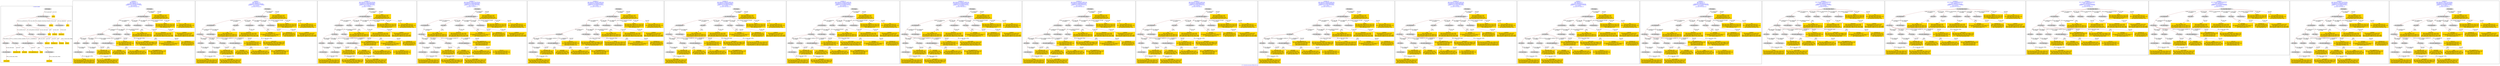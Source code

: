 digraph n0 {
fontcolor="blue"
remincross="true"
label="s17-s-houston-museum-of-fine-arts.json"
subgraph cluster_0 {
label="1-correct model"
n2[style="filled",color="white",fillcolor="lightgray",label="E12_Production1"];
n3[style="filled",color="white",fillcolor="lightgray",label="E21_Person1"];
n4[style="filled",color="white",fillcolor="lightgray",label="E55_Type1"];
n5[style="filled",color="white",fillcolor="lightgray",label="E52_Time-Span1"];
n6[style="filled",color="white",fillcolor="lightgray",label="E69_Death1"];
n7[style="filled",color="white",fillcolor="lightgray",label="E74_Group1"];
n8[style="filled",color="white",fillcolor="lightgray",label="E82_Actor_Appellation1"];
n9[style="filled",color="white",fillcolor="lightgray",label="E67_Birth1"];
n10[shape="plaintext",style="filled",fillcolor="gold",label="artist_uri"];
n11[style="filled",color="white",fillcolor="lightgray",label="E22_Man-Made_Object1"];
n12[style="filled",color="white",fillcolor="lightgray",label="E35_Title1"];
n13[style="filled",color="white",fillcolor="lightgray",label="E8_Acquisition1"];
n14[shape="plaintext",style="filled",fillcolor="gold",label="artdesc"];
n15[style="filled",color="white",fillcolor="lightgray",label="E54_Dimension1"];
n16[shape="plaintext",style="filled",fillcolor="gold",label="link"];
n17[shape="plaintext",style="filled",fillcolor="gold",label="title"];
n18[style="filled",color="white",fillcolor="lightgray",label="E38_Image1"];
n19[shape="plaintext",style="filled",fillcolor="gold",label="photo"];
n20[shape="plaintext",style="filled",fillcolor="gold",label="artyear"];
n21[style="filled",color="white",fillcolor="lightgray",label="E52_Time-Span2"];
n22[shape="plaintext",style="filled",fillcolor="gold",label="artist_birth"];
n23[style="filled",color="white",fillcolor="lightgray",label="E52_Time-Span3"];
n24[shape="plaintext",style="filled",fillcolor="gold",label="artist_death"];
n25[shape="plaintext",style="filled",fillcolor="gold",label="dimensions"];
n26[shape="plaintext",style="filled",fillcolor="gold",label="technique_uri"];
n27[shape="plaintext",style="filled",fillcolor="gold",label="technique"];
n28[shape="plaintext",style="filled",fillcolor="gold",label="nationality_URI"];
n29[shape="plaintext",style="filled",fillcolor="gold",label="nationality"];
n30[shape="plaintext",style="filled",fillcolor="gold",label="artist_appellation_uri"];
n31[shape="plaintext",style="filled",fillcolor="gold",label="artist"];
n32[shape="plaintext",style="filled",fillcolor="gold",label="credittext"];
}
subgraph cluster_1 {
label="candidate 0\nlink coherence:1.0\nnode coherence:1.0\nconfidence:0.4390444714590688\nmapping score:0.5213481571530229\ncost:29.99752\n-precision:0.93-recall:0.93"
n34[style="filled",color="white",fillcolor="lightgray",label="E12_Production1"];
n35[style="filled",color="white",fillcolor="lightgray",label="E21_Person1"];
n36[style="filled",color="white",fillcolor="lightgray",label="E52_Time-Span2"];
n37[style="filled",color="white",fillcolor="lightgray",label="E55_Type1"];
n38[style="filled",color="white",fillcolor="lightgray",label="E67_Birth1"];
n39[style="filled",color="white",fillcolor="lightgray",label="E69_Death1"];
n40[style="filled",color="white",fillcolor="lightgray",label="E74_Group1"];
n41[style="filled",color="white",fillcolor="lightgray",label="E82_Actor_Appellation1"];
n42[style="filled",color="white",fillcolor="lightgray",label="E22_Man-Made_Object1"];
n43[style="filled",color="white",fillcolor="lightgray",label="E35_Title1"];
n44[style="filled",color="white",fillcolor="lightgray",label="E54_Dimension1"];
n45[style="filled",color="white",fillcolor="lightgray",label="E8_Acquisition1"];
n46[style="filled",color="white",fillcolor="lightgray",label="E38_Image1"];
n47[style="filled",color="white",fillcolor="lightgray",label="E52_Time-Span1"];
n48[style="filled",color="white",fillcolor="lightgray",label="E52_Time-Span3"];
n49[shape="plaintext",style="filled",fillcolor="gold",label="title\n[E35_Title,label,0.364]\n[E22_Man-Made_Object,P3_has_note,0.27]\n[E73_Information_Object,P3_has_note,0.226]\n[E33_Linguistic_Object,P3_has_note,0.14]"];
n50[shape="plaintext",style="filled",fillcolor="gold",label="artist\n[E82_Actor_Appellation,label,0.553]\n[E22_Man-Made_Object,P3_has_note,0.16]\n[E33_Linguistic_Object,P3_has_note,0.145]\n[E8_Acquisition,P3_has_note,0.142]"];
n51[shape="plaintext",style="filled",fillcolor="gold",label="technique\n[E55_Type,label,0.337]\n[E29_Design_or_Procedure,P3_has_note,0.317]\n[E12_Production,P3_has_note,0.228]\n[E57_Material,label,0.117]"];
n52[shape="plaintext",style="filled",fillcolor="gold",label="artyear\n[E52_Time-Span,P82_at_some_time_within,0.412]\n[E52_Time-Span,P82b_end_of_the_end,0.279]\n[E52_Time-Span,P82a_begin_of_the_begin,0.226]\n[E69_Death,P82_at_some_time_within,0.083]"];
n53[shape="plaintext",style="filled",fillcolor="gold",label="credittext\n[E8_Acquisition,P3_has_note,0.453]\n[E30_Right,P3_has_note,0.353]\n[E22_Man-Made_Object,P3_has_note,0.099]\n[E33_Linguistic_Object,P3_has_note,0.094]"];
n54[shape="plaintext",style="filled",fillcolor="gold",label="artist_death\n[E52_Time-Span,P82_at_some_time_within,0.325]\n[E52_Time-Span,P82b_end_of_the_end,0.322]\n[E69_Death,P82_at_some_time_within,0.182]\n[E52_Time-Span,P82a_begin_of_the_begin,0.171]"];
n55[shape="plaintext",style="filled",fillcolor="gold",label="artist_uri\n[E21_Person,classLink,0.361]\n[E82_Actor_Appellation,classLink,0.309]\n[E39_Actor,classLink,0.176]\n[E38_Image,classLink,0.154]"];
n56[shape="plaintext",style="filled",fillcolor="gold",label="artist_appellation_uri\n[E82_Actor_Appellation,classLink,0.548]\n[E21_Person,classLink,0.358]\n[E38_Image,classLink,0.05]\n[E39_Actor,classLink,0.044]"];
n57[shape="plaintext",style="filled",fillcolor="gold",label="nationality_URI\n[E74_Group,classLink,0.685]\n[E55_Type,classLink,0.19]\n[E57_Material,classLink,0.086]\n[E55_Type,label,0.039]"];
n58[shape="plaintext",style="filled",fillcolor="gold",label="artist_birth\n[E52_Time-Span,P82a_begin_of_the_begin,0.375]\n[E52_Time-Span,P82_at_some_time_within,0.326]\n[E52_Time-Span,P82b_end_of_the_end,0.234]\n[E52_Time-Span,label,0.065]"];
n59[shape="plaintext",style="filled",fillcolor="gold",label="photo\n[E38_Image,classLink,0.539]\n[E53_Place,classLink,0.175]\n[E8_Acquisition,classLink,0.146]\n[E22_Man-Made_Object,classLink,0.14]"];
n60[shape="plaintext",style="filled",fillcolor="gold",label="technique_uri\n[E55_Type,classLink,0.421]\n[E57_Material,classLink,0.31]\n[E74_Group,classLink,0.229]\n[E55_Type,label,0.04]"];
n61[shape="plaintext",style="filled",fillcolor="gold",label="artdesc\n[E22_Man-Made_Object,P3_has_note,0.314]\n[E73_Information_Object,P3_has_note,0.29]\n[E33_Linguistic_Object,P3_has_note,0.271]\n[E35_Title,label,0.125]"];
n62[shape="plaintext",style="filled",fillcolor="gold",label="dimensions\n[E54_Dimension,P3_has_note,0.636]\n[E34_Inscription,P3_has_note,0.142]\n[E22_Man-Made_Object,P3_has_note,0.124]\n[E73_Information_Object,P3_has_note,0.099]"];
n63[shape="plaintext",style="filled",fillcolor="gold",label="link\n[E38_Image,classLink,0.42]\n[E22_Man-Made_Object,classLink,0.216]\n[E53_Place,classLink,0.199]\n[E8_Acquisition,classLink,0.166]"];
n64[shape="plaintext",style="filled",fillcolor="gold",label="nationality\n[E74_Group,label,0.534]\n[E74_Group,classLink,0.278]\n[E30_Right,P3_has_note,0.104]\n[E55_Type,label,0.084]"];
}
subgraph cluster_2 {
label="candidate 1\nlink coherence:1.0\nnode coherence:1.0\nconfidence:0.4390444714590688\nmapping score:0.5213481571530229\ncost:29.99757\n-precision:0.9-recall:0.9"
n66[style="filled",color="white",fillcolor="lightgray",label="E12_Production1"];
n67[style="filled",color="white",fillcolor="lightgray",label="E21_Person1"];
n68[style="filled",color="white",fillcolor="lightgray",label="E52_Time-Span2"];
n69[style="filled",color="white",fillcolor="lightgray",label="E67_Birth1"];
n70[style="filled",color="white",fillcolor="lightgray",label="E69_Death1"];
n71[style="filled",color="white",fillcolor="lightgray",label="E74_Group1"];
n72[style="filled",color="white",fillcolor="lightgray",label="E82_Actor_Appellation1"];
n73[style="filled",color="white",fillcolor="lightgray",label="E22_Man-Made_Object1"];
n74[style="filled",color="white",fillcolor="lightgray",label="E35_Title1"];
n75[style="filled",color="white",fillcolor="lightgray",label="E54_Dimension1"];
n76[style="filled",color="white",fillcolor="lightgray",label="E55_Type2"];
n77[style="filled",color="white",fillcolor="lightgray",label="E8_Acquisition1"];
n78[style="filled",color="white",fillcolor="lightgray",label="E38_Image1"];
n79[style="filled",color="white",fillcolor="lightgray",label="E52_Time-Span1"];
n80[style="filled",color="white",fillcolor="lightgray",label="E52_Time-Span3"];
n81[shape="plaintext",style="filled",fillcolor="gold",label="title\n[E35_Title,label,0.364]\n[E22_Man-Made_Object,P3_has_note,0.27]\n[E73_Information_Object,P3_has_note,0.226]\n[E33_Linguistic_Object,P3_has_note,0.14]"];
n82[shape="plaintext",style="filled",fillcolor="gold",label="artist\n[E82_Actor_Appellation,label,0.553]\n[E22_Man-Made_Object,P3_has_note,0.16]\n[E33_Linguistic_Object,P3_has_note,0.145]\n[E8_Acquisition,P3_has_note,0.142]"];
n83[shape="plaintext",style="filled",fillcolor="gold",label="artyear\n[E52_Time-Span,P82_at_some_time_within,0.412]\n[E52_Time-Span,P82b_end_of_the_end,0.279]\n[E52_Time-Span,P82a_begin_of_the_begin,0.226]\n[E69_Death,P82_at_some_time_within,0.083]"];
n84[shape="plaintext",style="filled",fillcolor="gold",label="credittext\n[E8_Acquisition,P3_has_note,0.453]\n[E30_Right,P3_has_note,0.353]\n[E22_Man-Made_Object,P3_has_note,0.099]\n[E33_Linguistic_Object,P3_has_note,0.094]"];
n85[shape="plaintext",style="filled",fillcolor="gold",label="technique\n[E55_Type,label,0.337]\n[E29_Design_or_Procedure,P3_has_note,0.317]\n[E12_Production,P3_has_note,0.228]\n[E57_Material,label,0.117]"];
n86[shape="plaintext",style="filled",fillcolor="gold",label="artist_death\n[E52_Time-Span,P82_at_some_time_within,0.325]\n[E52_Time-Span,P82b_end_of_the_end,0.322]\n[E69_Death,P82_at_some_time_within,0.182]\n[E52_Time-Span,P82a_begin_of_the_begin,0.171]"];
n87[shape="plaintext",style="filled",fillcolor="gold",label="artist_uri\n[E21_Person,classLink,0.361]\n[E82_Actor_Appellation,classLink,0.309]\n[E39_Actor,classLink,0.176]\n[E38_Image,classLink,0.154]"];
n88[shape="plaintext",style="filled",fillcolor="gold",label="artist_appellation_uri\n[E82_Actor_Appellation,classLink,0.548]\n[E21_Person,classLink,0.358]\n[E38_Image,classLink,0.05]\n[E39_Actor,classLink,0.044]"];
n89[shape="plaintext",style="filled",fillcolor="gold",label="nationality_URI\n[E74_Group,classLink,0.685]\n[E55_Type,classLink,0.19]\n[E57_Material,classLink,0.086]\n[E55_Type,label,0.039]"];
n90[shape="plaintext",style="filled",fillcolor="gold",label="artist_birth\n[E52_Time-Span,P82a_begin_of_the_begin,0.375]\n[E52_Time-Span,P82_at_some_time_within,0.326]\n[E52_Time-Span,P82b_end_of_the_end,0.234]\n[E52_Time-Span,label,0.065]"];
n91[shape="plaintext",style="filled",fillcolor="gold",label="photo\n[E38_Image,classLink,0.539]\n[E53_Place,classLink,0.175]\n[E8_Acquisition,classLink,0.146]\n[E22_Man-Made_Object,classLink,0.14]"];
n92[shape="plaintext",style="filled",fillcolor="gold",label="artdesc\n[E22_Man-Made_Object,P3_has_note,0.314]\n[E73_Information_Object,P3_has_note,0.29]\n[E33_Linguistic_Object,P3_has_note,0.271]\n[E35_Title,label,0.125]"];
n93[shape="plaintext",style="filled",fillcolor="gold",label="technique_uri\n[E55_Type,classLink,0.421]\n[E57_Material,classLink,0.31]\n[E74_Group,classLink,0.229]\n[E55_Type,label,0.04]"];
n94[shape="plaintext",style="filled",fillcolor="gold",label="dimensions\n[E54_Dimension,P3_has_note,0.636]\n[E34_Inscription,P3_has_note,0.142]\n[E22_Man-Made_Object,P3_has_note,0.124]\n[E73_Information_Object,P3_has_note,0.099]"];
n95[shape="plaintext",style="filled",fillcolor="gold",label="link\n[E38_Image,classLink,0.42]\n[E22_Man-Made_Object,classLink,0.216]\n[E53_Place,classLink,0.199]\n[E8_Acquisition,classLink,0.166]"];
n96[shape="plaintext",style="filled",fillcolor="gold",label="nationality\n[E74_Group,label,0.534]\n[E74_Group,classLink,0.278]\n[E30_Right,P3_has_note,0.104]\n[E55_Type,label,0.084]"];
}
subgraph cluster_3 {
label="candidate 10\nlink coherence:0.9655172413793104\nnode coherence:0.9629629629629629\nconfidence:0.42700937366704306\nmapping score:0.5154074455433353\ncost:127.99769\n-precision:0.79-recall:0.77"
n98[style="filled",color="white",fillcolor="lightgray",label="E12_Production1"];
n99[style="filled",color="white",fillcolor="lightgray",label="E21_Person1"];
n100[style="filled",color="white",fillcolor="lightgray",label="E55_Type1"];
n101[style="filled",color="white",fillcolor="lightgray",label="E67_Birth1"];
n102[style="filled",color="white",fillcolor="lightgray",label="E69_Death1"];
n103[style="filled",color="white",fillcolor="lightgray",label="E74_Group1"];
n104[style="filled",color="white",fillcolor="lightgray",label="E82_Actor_Appellation1"];
n105[style="filled",color="white",fillcolor="lightgray",label="E22_Man-Made_Object1"];
n106[style="filled",color="white",fillcolor="lightgray",label="E35_Title1"];
n107[style="filled",color="white",fillcolor="lightgray",label="E54_Dimension1"];
n108[style="filled",color="white",fillcolor="lightgray",label="E8_Acquisition1"];
n109[style="filled",color="white",fillcolor="lightgray",label="E38_Image1"];
n110[style="filled",color="white",fillcolor="lightgray",label="E52_Time-Span1"];
n111[style="filled",color="white",fillcolor="lightgray",label="E52_Time-Span3"];
n112[shape="plaintext",style="filled",fillcolor="gold",label="title\n[E35_Title,label,0.364]\n[E22_Man-Made_Object,P3_has_note,0.27]\n[E73_Information_Object,P3_has_note,0.226]\n[E33_Linguistic_Object,P3_has_note,0.14]"];
n113[shape="plaintext",style="filled",fillcolor="gold",label="artist\n[E82_Actor_Appellation,label,0.553]\n[E22_Man-Made_Object,P3_has_note,0.16]\n[E33_Linguistic_Object,P3_has_note,0.145]\n[E8_Acquisition,P3_has_note,0.142]"];
n114[shape="plaintext",style="filled",fillcolor="gold",label="technique\n[E55_Type,label,0.337]\n[E29_Design_or_Procedure,P3_has_note,0.317]\n[E12_Production,P3_has_note,0.228]\n[E57_Material,label,0.117]"];
n115[shape="plaintext",style="filled",fillcolor="gold",label="artyear\n[E52_Time-Span,P82_at_some_time_within,0.412]\n[E52_Time-Span,P82b_end_of_the_end,0.279]\n[E52_Time-Span,P82a_begin_of_the_begin,0.226]\n[E69_Death,P82_at_some_time_within,0.083]"];
n116[shape="plaintext",style="filled",fillcolor="gold",label="credittext\n[E8_Acquisition,P3_has_note,0.453]\n[E30_Right,P3_has_note,0.353]\n[E22_Man-Made_Object,P3_has_note,0.099]\n[E33_Linguistic_Object,P3_has_note,0.094]"];
n117[shape="plaintext",style="filled",fillcolor="gold",label="artist_death\n[E52_Time-Span,P82_at_some_time_within,0.325]\n[E52_Time-Span,P82b_end_of_the_end,0.322]\n[E69_Death,P82_at_some_time_within,0.182]\n[E52_Time-Span,P82a_begin_of_the_begin,0.171]"];
n118[shape="plaintext",style="filled",fillcolor="gold",label="artist_appellation_uri\n[E82_Actor_Appellation,classLink,0.548]\n[E21_Person,classLink,0.358]\n[E38_Image,classLink,0.05]\n[E39_Actor,classLink,0.044]"];
n119[shape="plaintext",style="filled",fillcolor="gold",label="nationality_URI\n[E74_Group,classLink,0.685]\n[E55_Type,classLink,0.19]\n[E57_Material,classLink,0.086]\n[E55_Type,label,0.039]"];
n120[shape="plaintext",style="filled",fillcolor="gold",label="artist_uri\n[E21_Person,classLink,0.361]\n[E82_Actor_Appellation,classLink,0.309]\n[E39_Actor,classLink,0.176]\n[E38_Image,classLink,0.154]"];
n121[shape="plaintext",style="filled",fillcolor="gold",label="photo\n[E38_Image,classLink,0.539]\n[E53_Place,classLink,0.175]\n[E8_Acquisition,classLink,0.146]\n[E22_Man-Made_Object,classLink,0.14]"];
n122[shape="plaintext",style="filled",fillcolor="gold",label="technique_uri\n[E55_Type,classLink,0.421]\n[E57_Material,classLink,0.31]\n[E74_Group,classLink,0.229]\n[E55_Type,label,0.04]"];
n123[shape="plaintext",style="filled",fillcolor="gold",label="artdesc\n[E22_Man-Made_Object,P3_has_note,0.314]\n[E73_Information_Object,P3_has_note,0.29]\n[E33_Linguistic_Object,P3_has_note,0.271]\n[E35_Title,label,0.125]"];
n124[shape="plaintext",style="filled",fillcolor="gold",label="artist_birth\n[E52_Time-Span,P82a_begin_of_the_begin,0.375]\n[E52_Time-Span,P82_at_some_time_within,0.326]\n[E52_Time-Span,P82b_end_of_the_end,0.234]\n[E52_Time-Span,label,0.065]"];
n125[shape="plaintext",style="filled",fillcolor="gold",label="dimensions\n[E54_Dimension,P3_has_note,0.636]\n[E34_Inscription,P3_has_note,0.142]\n[E22_Man-Made_Object,P3_has_note,0.124]\n[E73_Information_Object,P3_has_note,0.099]"];
n126[shape="plaintext",style="filled",fillcolor="gold",label="link\n[E38_Image,classLink,0.42]\n[E22_Man-Made_Object,classLink,0.216]\n[E53_Place,classLink,0.199]\n[E8_Acquisition,classLink,0.166]"];
n127[shape="plaintext",style="filled",fillcolor="gold",label="nationality\n[E74_Group,label,0.534]\n[E74_Group,classLink,0.278]\n[E30_Right,P3_has_note,0.104]\n[E55_Type,label,0.084]"];
}
subgraph cluster_4 {
label="candidate 11\nlink coherence:0.9655172413793104\nnode coherence:0.9629629629629629\nconfidence:0.42700937366704306\nmapping score:0.5154074455433353\ncost:127.99774\n-precision:0.76-recall:0.73"
n129[style="filled",color="white",fillcolor="lightgray",label="E12_Production1"];
n130[style="filled",color="white",fillcolor="lightgray",label="E21_Person1"];
n131[style="filled",color="white",fillcolor="lightgray",label="E67_Birth1"];
n132[style="filled",color="white",fillcolor="lightgray",label="E69_Death1"];
n133[style="filled",color="white",fillcolor="lightgray",label="E74_Group1"];
n134[style="filled",color="white",fillcolor="lightgray",label="E82_Actor_Appellation1"];
n135[style="filled",color="white",fillcolor="lightgray",label="E22_Man-Made_Object1"];
n136[style="filled",color="white",fillcolor="lightgray",label="E35_Title1"];
n137[style="filled",color="white",fillcolor="lightgray",label="E54_Dimension1"];
n138[style="filled",color="white",fillcolor="lightgray",label="E55_Type2"];
n139[style="filled",color="white",fillcolor="lightgray",label="E8_Acquisition1"];
n140[style="filled",color="white",fillcolor="lightgray",label="E38_Image1"];
n141[style="filled",color="white",fillcolor="lightgray",label="E52_Time-Span1"];
n142[style="filled",color="white",fillcolor="lightgray",label="E52_Time-Span3"];
n143[shape="plaintext",style="filled",fillcolor="gold",label="title\n[E35_Title,label,0.364]\n[E22_Man-Made_Object,P3_has_note,0.27]\n[E73_Information_Object,P3_has_note,0.226]\n[E33_Linguistic_Object,P3_has_note,0.14]"];
n144[shape="plaintext",style="filled",fillcolor="gold",label="artist\n[E82_Actor_Appellation,label,0.553]\n[E22_Man-Made_Object,P3_has_note,0.16]\n[E33_Linguistic_Object,P3_has_note,0.145]\n[E8_Acquisition,P3_has_note,0.142]"];
n145[shape="plaintext",style="filled",fillcolor="gold",label="artyear\n[E52_Time-Span,P82_at_some_time_within,0.412]\n[E52_Time-Span,P82b_end_of_the_end,0.279]\n[E52_Time-Span,P82a_begin_of_the_begin,0.226]\n[E69_Death,P82_at_some_time_within,0.083]"];
n146[shape="plaintext",style="filled",fillcolor="gold",label="credittext\n[E8_Acquisition,P3_has_note,0.453]\n[E30_Right,P3_has_note,0.353]\n[E22_Man-Made_Object,P3_has_note,0.099]\n[E33_Linguistic_Object,P3_has_note,0.094]"];
n147[shape="plaintext",style="filled",fillcolor="gold",label="technique\n[E55_Type,label,0.337]\n[E29_Design_or_Procedure,P3_has_note,0.317]\n[E12_Production,P3_has_note,0.228]\n[E57_Material,label,0.117]"];
n148[shape="plaintext",style="filled",fillcolor="gold",label="artist_death\n[E52_Time-Span,P82_at_some_time_within,0.325]\n[E52_Time-Span,P82b_end_of_the_end,0.322]\n[E69_Death,P82_at_some_time_within,0.182]\n[E52_Time-Span,P82a_begin_of_the_begin,0.171]"];
n149[shape="plaintext",style="filled",fillcolor="gold",label="artist_appellation_uri\n[E82_Actor_Appellation,classLink,0.548]\n[E21_Person,classLink,0.358]\n[E38_Image,classLink,0.05]\n[E39_Actor,classLink,0.044]"];
n150[shape="plaintext",style="filled",fillcolor="gold",label="nationality_URI\n[E74_Group,classLink,0.685]\n[E55_Type,classLink,0.19]\n[E57_Material,classLink,0.086]\n[E55_Type,label,0.039]"];
n151[shape="plaintext",style="filled",fillcolor="gold",label="artist_uri\n[E21_Person,classLink,0.361]\n[E82_Actor_Appellation,classLink,0.309]\n[E39_Actor,classLink,0.176]\n[E38_Image,classLink,0.154]"];
n152[shape="plaintext",style="filled",fillcolor="gold",label="photo\n[E38_Image,classLink,0.539]\n[E53_Place,classLink,0.175]\n[E8_Acquisition,classLink,0.146]\n[E22_Man-Made_Object,classLink,0.14]"];
n153[shape="plaintext",style="filled",fillcolor="gold",label="artdesc\n[E22_Man-Made_Object,P3_has_note,0.314]\n[E73_Information_Object,P3_has_note,0.29]\n[E33_Linguistic_Object,P3_has_note,0.271]\n[E35_Title,label,0.125]"];
n154[shape="plaintext",style="filled",fillcolor="gold",label="artist_birth\n[E52_Time-Span,P82a_begin_of_the_begin,0.375]\n[E52_Time-Span,P82_at_some_time_within,0.326]\n[E52_Time-Span,P82b_end_of_the_end,0.234]\n[E52_Time-Span,label,0.065]"];
n155[shape="plaintext",style="filled",fillcolor="gold",label="technique_uri\n[E55_Type,classLink,0.421]\n[E57_Material,classLink,0.31]\n[E74_Group,classLink,0.229]\n[E55_Type,label,0.04]"];
n156[shape="plaintext",style="filled",fillcolor="gold",label="dimensions\n[E54_Dimension,P3_has_note,0.636]\n[E34_Inscription,P3_has_note,0.142]\n[E22_Man-Made_Object,P3_has_note,0.124]\n[E73_Information_Object,P3_has_note,0.099]"];
n157[shape="plaintext",style="filled",fillcolor="gold",label="link\n[E38_Image,classLink,0.42]\n[E22_Man-Made_Object,classLink,0.216]\n[E53_Place,classLink,0.199]\n[E8_Acquisition,classLink,0.166]"];
n158[shape="plaintext",style="filled",fillcolor="gold",label="nationality\n[E74_Group,label,0.534]\n[E74_Group,classLink,0.278]\n[E30_Right,P3_has_note,0.104]\n[E55_Type,label,0.084]"];
}
subgraph cluster_5 {
label="candidate 12\nlink coherence:0.9642857142857143\nnode coherence:0.9629629629629629\nconfidence:0.44213802671276037\nmapping score:0.5204503298919078\ncost:27.9978\n-precision:0.93-recall:0.87"
n160[style="filled",color="white",fillcolor="lightgray",label="E12_Production1"];
n161[style="filled",color="white",fillcolor="lightgray",label="E21_Person1"];
n162[style="filled",color="white",fillcolor="lightgray",label="E52_Time-Span2"];
n163[style="filled",color="white",fillcolor="lightgray",label="E55_Type1"];
n164[style="filled",color="white",fillcolor="lightgray",label="E67_Birth1"];
n165[style="filled",color="white",fillcolor="lightgray",label="E74_Group1"];
n166[style="filled",color="white",fillcolor="lightgray",label="E82_Actor_Appellation1"];
n167[style="filled",color="white",fillcolor="lightgray",label="E22_Man-Made_Object1"];
n168[style="filled",color="white",fillcolor="lightgray",label="E35_Title1"];
n169[style="filled",color="white",fillcolor="lightgray",label="E54_Dimension1"];
n170[style="filled",color="white",fillcolor="lightgray",label="E8_Acquisition1"];
n171[style="filled",color="white",fillcolor="lightgray",label="E38_Image1"];
n172[style="filled",color="white",fillcolor="lightgray",label="E52_Time-Span1"];
n173[shape="plaintext",style="filled",fillcolor="gold",label="title\n[E35_Title,label,0.364]\n[E22_Man-Made_Object,P3_has_note,0.27]\n[E73_Information_Object,P3_has_note,0.226]\n[E33_Linguistic_Object,P3_has_note,0.14]"];
n174[shape="plaintext",style="filled",fillcolor="gold",label="artist\n[E82_Actor_Appellation,label,0.553]\n[E22_Man-Made_Object,P3_has_note,0.16]\n[E33_Linguistic_Object,P3_has_note,0.145]\n[E8_Acquisition,P3_has_note,0.142]"];
n175[shape="plaintext",style="filled",fillcolor="gold",label="technique\n[E55_Type,label,0.337]\n[E29_Design_or_Procedure,P3_has_note,0.317]\n[E12_Production,P3_has_note,0.228]\n[E57_Material,label,0.117]"];
n176[shape="plaintext",style="filled",fillcolor="gold",label="artist_birth\n[E52_Time-Span,P82a_begin_of_the_begin,0.375]\n[E52_Time-Span,P82_at_some_time_within,0.326]\n[E52_Time-Span,P82b_end_of_the_end,0.234]\n[E52_Time-Span,label,0.065]"];
n177[shape="plaintext",style="filled",fillcolor="gold",label="artist_death\n[E52_Time-Span,P82_at_some_time_within,0.325]\n[E52_Time-Span,P82b_end_of_the_end,0.322]\n[E69_Death,P82_at_some_time_within,0.182]\n[E52_Time-Span,P82a_begin_of_the_begin,0.171]"];
n178[shape="plaintext",style="filled",fillcolor="gold",label="credittext\n[E8_Acquisition,P3_has_note,0.453]\n[E30_Right,P3_has_note,0.353]\n[E22_Man-Made_Object,P3_has_note,0.099]\n[E33_Linguistic_Object,P3_has_note,0.094]"];
n179[shape="plaintext",style="filled",fillcolor="gold",label="artist_uri\n[E21_Person,classLink,0.361]\n[E82_Actor_Appellation,classLink,0.309]\n[E39_Actor,classLink,0.176]\n[E38_Image,classLink,0.154]"];
n180[shape="plaintext",style="filled",fillcolor="gold",label="artist_appellation_uri\n[E82_Actor_Appellation,classLink,0.548]\n[E21_Person,classLink,0.358]\n[E38_Image,classLink,0.05]\n[E39_Actor,classLink,0.044]"];
n181[shape="plaintext",style="filled",fillcolor="gold",label="nationality_URI\n[E74_Group,classLink,0.685]\n[E55_Type,classLink,0.19]\n[E57_Material,classLink,0.086]\n[E55_Type,label,0.039]"];
n182[shape="plaintext",style="filled",fillcolor="gold",label="artyear\n[E52_Time-Span,P82_at_some_time_within,0.412]\n[E52_Time-Span,P82b_end_of_the_end,0.279]\n[E52_Time-Span,P82a_begin_of_the_begin,0.226]\n[E69_Death,P82_at_some_time_within,0.083]"];
n183[shape="plaintext",style="filled",fillcolor="gold",label="photo\n[E38_Image,classLink,0.539]\n[E53_Place,classLink,0.175]\n[E8_Acquisition,classLink,0.146]\n[E22_Man-Made_Object,classLink,0.14]"];
n184[shape="plaintext",style="filled",fillcolor="gold",label="technique_uri\n[E55_Type,classLink,0.421]\n[E57_Material,classLink,0.31]\n[E74_Group,classLink,0.229]\n[E55_Type,label,0.04]"];
n185[shape="plaintext",style="filled",fillcolor="gold",label="artdesc\n[E22_Man-Made_Object,P3_has_note,0.314]\n[E73_Information_Object,P3_has_note,0.29]\n[E33_Linguistic_Object,P3_has_note,0.271]\n[E35_Title,label,0.125]"];
n186[shape="plaintext",style="filled",fillcolor="gold",label="dimensions\n[E54_Dimension,P3_has_note,0.636]\n[E34_Inscription,P3_has_note,0.142]\n[E22_Man-Made_Object,P3_has_note,0.124]\n[E73_Information_Object,P3_has_note,0.099]"];
n187[shape="plaintext",style="filled",fillcolor="gold",label="link\n[E38_Image,classLink,0.42]\n[E22_Man-Made_Object,classLink,0.216]\n[E53_Place,classLink,0.199]\n[E8_Acquisition,classLink,0.166]"];
n188[shape="plaintext",style="filled",fillcolor="gold",label="nationality\n[E74_Group,label,0.534]\n[E74_Group,classLink,0.278]\n[E30_Right,P3_has_note,0.104]\n[E55_Type,label,0.084]"];
}
subgraph cluster_6 {
label="candidate 13\nlink coherence:0.9642857142857143\nnode coherence:0.9629629629629629\nconfidence:0.44213802671276037\nmapping score:0.5204503298919078\ncost:27.99785\n-precision:0.89-recall:0.83"
n190[style="filled",color="white",fillcolor="lightgray",label="E12_Production1"];
n191[style="filled",color="white",fillcolor="lightgray",label="E21_Person1"];
n192[style="filled",color="white",fillcolor="lightgray",label="E52_Time-Span2"];
n193[style="filled",color="white",fillcolor="lightgray",label="E67_Birth1"];
n194[style="filled",color="white",fillcolor="lightgray",label="E74_Group1"];
n195[style="filled",color="white",fillcolor="lightgray",label="E82_Actor_Appellation1"];
n196[style="filled",color="white",fillcolor="lightgray",label="E22_Man-Made_Object1"];
n197[style="filled",color="white",fillcolor="lightgray",label="E35_Title1"];
n198[style="filled",color="white",fillcolor="lightgray",label="E54_Dimension1"];
n199[style="filled",color="white",fillcolor="lightgray",label="E55_Type2"];
n200[style="filled",color="white",fillcolor="lightgray",label="E8_Acquisition1"];
n201[style="filled",color="white",fillcolor="lightgray",label="E38_Image1"];
n202[style="filled",color="white",fillcolor="lightgray",label="E52_Time-Span1"];
n203[shape="plaintext",style="filled",fillcolor="gold",label="title\n[E35_Title,label,0.364]\n[E22_Man-Made_Object,P3_has_note,0.27]\n[E73_Information_Object,P3_has_note,0.226]\n[E33_Linguistic_Object,P3_has_note,0.14]"];
n204[shape="plaintext",style="filled",fillcolor="gold",label="artist\n[E82_Actor_Appellation,label,0.553]\n[E22_Man-Made_Object,P3_has_note,0.16]\n[E33_Linguistic_Object,P3_has_note,0.145]\n[E8_Acquisition,P3_has_note,0.142]"];
n205[shape="plaintext",style="filled",fillcolor="gold",label="artist_birth\n[E52_Time-Span,P82a_begin_of_the_begin,0.375]\n[E52_Time-Span,P82_at_some_time_within,0.326]\n[E52_Time-Span,P82b_end_of_the_end,0.234]\n[E52_Time-Span,label,0.065]"];
n206[shape="plaintext",style="filled",fillcolor="gold",label="artist_death\n[E52_Time-Span,P82_at_some_time_within,0.325]\n[E52_Time-Span,P82b_end_of_the_end,0.322]\n[E69_Death,P82_at_some_time_within,0.182]\n[E52_Time-Span,P82a_begin_of_the_begin,0.171]"];
n207[shape="plaintext",style="filled",fillcolor="gold",label="credittext\n[E8_Acquisition,P3_has_note,0.453]\n[E30_Right,P3_has_note,0.353]\n[E22_Man-Made_Object,P3_has_note,0.099]\n[E33_Linguistic_Object,P3_has_note,0.094]"];
n208[shape="plaintext",style="filled",fillcolor="gold",label="technique\n[E55_Type,label,0.337]\n[E29_Design_or_Procedure,P3_has_note,0.317]\n[E12_Production,P3_has_note,0.228]\n[E57_Material,label,0.117]"];
n209[shape="plaintext",style="filled",fillcolor="gold",label="artist_uri\n[E21_Person,classLink,0.361]\n[E82_Actor_Appellation,classLink,0.309]\n[E39_Actor,classLink,0.176]\n[E38_Image,classLink,0.154]"];
n210[shape="plaintext",style="filled",fillcolor="gold",label="artist_appellation_uri\n[E82_Actor_Appellation,classLink,0.548]\n[E21_Person,classLink,0.358]\n[E38_Image,classLink,0.05]\n[E39_Actor,classLink,0.044]"];
n211[shape="plaintext",style="filled",fillcolor="gold",label="nationality_URI\n[E74_Group,classLink,0.685]\n[E55_Type,classLink,0.19]\n[E57_Material,classLink,0.086]\n[E55_Type,label,0.039]"];
n212[shape="plaintext",style="filled",fillcolor="gold",label="artyear\n[E52_Time-Span,P82_at_some_time_within,0.412]\n[E52_Time-Span,P82b_end_of_the_end,0.279]\n[E52_Time-Span,P82a_begin_of_the_begin,0.226]\n[E69_Death,P82_at_some_time_within,0.083]"];
n213[shape="plaintext",style="filled",fillcolor="gold",label="photo\n[E38_Image,classLink,0.539]\n[E53_Place,classLink,0.175]\n[E8_Acquisition,classLink,0.146]\n[E22_Man-Made_Object,classLink,0.14]"];
n214[shape="plaintext",style="filled",fillcolor="gold",label="artdesc\n[E22_Man-Made_Object,P3_has_note,0.314]\n[E73_Information_Object,P3_has_note,0.29]\n[E33_Linguistic_Object,P3_has_note,0.271]\n[E35_Title,label,0.125]"];
n215[shape="plaintext",style="filled",fillcolor="gold",label="technique_uri\n[E55_Type,classLink,0.421]\n[E57_Material,classLink,0.31]\n[E74_Group,classLink,0.229]\n[E55_Type,label,0.04]"];
n216[shape="plaintext",style="filled",fillcolor="gold",label="dimensions\n[E54_Dimension,P3_has_note,0.636]\n[E34_Inscription,P3_has_note,0.142]\n[E22_Man-Made_Object,P3_has_note,0.124]\n[E73_Information_Object,P3_has_note,0.099]"];
n217[shape="plaintext",style="filled",fillcolor="gold",label="link\n[E38_Image,classLink,0.42]\n[E22_Man-Made_Object,classLink,0.216]\n[E53_Place,classLink,0.199]\n[E8_Acquisition,classLink,0.166]"];
n218[shape="plaintext",style="filled",fillcolor="gold",label="nationality\n[E74_Group,label,0.534]\n[E74_Group,classLink,0.278]\n[E30_Right,P3_has_note,0.104]\n[E55_Type,label,0.084]"];
}
subgraph cluster_7 {
label="candidate 14\nlink coherence:0.9642857142857143\nnode coherence:0.9629629629629629\nconfidence:0.44213802671276037\nmapping score:0.5204503298919078\ncost:126.9978\n-precision:0.89-recall:0.83"
n220[style="filled",color="white",fillcolor="lightgray",label="E12_Production1"];
n221[style="filled",color="white",fillcolor="lightgray",label="E21_Person1"];
n222[style="filled",color="white",fillcolor="lightgray",label="E52_Time-Span2"];
n223[style="filled",color="white",fillcolor="lightgray",label="E55_Type1"];
n224[style="filled",color="white",fillcolor="lightgray",label="E67_Birth1"];
n225[style="filled",color="white",fillcolor="lightgray",label="E74_Group1"];
n226[style="filled",color="white",fillcolor="lightgray",label="E82_Actor_Appellation1"];
n227[style="filled",color="white",fillcolor="lightgray",label="E22_Man-Made_Object1"];
n228[style="filled",color="white",fillcolor="lightgray",label="E35_Title1"];
n229[style="filled",color="white",fillcolor="lightgray",label="E54_Dimension1"];
n230[style="filled",color="white",fillcolor="lightgray",label="E8_Acquisition1"];
n231[style="filled",color="white",fillcolor="lightgray",label="E38_Image1"];
n232[style="filled",color="white",fillcolor="lightgray",label="E52_Time-Span1"];
n233[shape="plaintext",style="filled",fillcolor="gold",label="title\n[E35_Title,label,0.364]\n[E22_Man-Made_Object,P3_has_note,0.27]\n[E73_Information_Object,P3_has_note,0.226]\n[E33_Linguistic_Object,P3_has_note,0.14]"];
n234[shape="plaintext",style="filled",fillcolor="gold",label="artist\n[E82_Actor_Appellation,label,0.553]\n[E22_Man-Made_Object,P3_has_note,0.16]\n[E33_Linguistic_Object,P3_has_note,0.145]\n[E8_Acquisition,P3_has_note,0.142]"];
n235[shape="plaintext",style="filled",fillcolor="gold",label="technique\n[E55_Type,label,0.337]\n[E29_Design_or_Procedure,P3_has_note,0.317]\n[E12_Production,P3_has_note,0.228]\n[E57_Material,label,0.117]"];
n236[shape="plaintext",style="filled",fillcolor="gold",label="artyear\n[E52_Time-Span,P82_at_some_time_within,0.412]\n[E52_Time-Span,P82b_end_of_the_end,0.279]\n[E52_Time-Span,P82a_begin_of_the_begin,0.226]\n[E69_Death,P82_at_some_time_within,0.083]"];
n237[shape="plaintext",style="filled",fillcolor="gold",label="credittext\n[E8_Acquisition,P3_has_note,0.453]\n[E30_Right,P3_has_note,0.353]\n[E22_Man-Made_Object,P3_has_note,0.099]\n[E33_Linguistic_Object,P3_has_note,0.094]"];
n238[shape="plaintext",style="filled",fillcolor="gold",label="artist_uri\n[E21_Person,classLink,0.361]\n[E82_Actor_Appellation,classLink,0.309]\n[E39_Actor,classLink,0.176]\n[E38_Image,classLink,0.154]"];
n239[shape="plaintext",style="filled",fillcolor="gold",label="artist_appellation_uri\n[E82_Actor_Appellation,classLink,0.548]\n[E21_Person,classLink,0.358]\n[E38_Image,classLink,0.05]\n[E39_Actor,classLink,0.044]"];
n240[shape="plaintext",style="filled",fillcolor="gold",label="nationality_URI\n[E74_Group,classLink,0.685]\n[E55_Type,classLink,0.19]\n[E57_Material,classLink,0.086]\n[E55_Type,label,0.039]"];
n241[shape="plaintext",style="filled",fillcolor="gold",label="artist_death\n[E52_Time-Span,P82_at_some_time_within,0.325]\n[E52_Time-Span,P82b_end_of_the_end,0.322]\n[E69_Death,P82_at_some_time_within,0.182]\n[E52_Time-Span,P82a_begin_of_the_begin,0.171]"];
n242[shape="plaintext",style="filled",fillcolor="gold",label="photo\n[E38_Image,classLink,0.539]\n[E53_Place,classLink,0.175]\n[E8_Acquisition,classLink,0.146]\n[E22_Man-Made_Object,classLink,0.14]"];
n243[shape="plaintext",style="filled",fillcolor="gold",label="technique_uri\n[E55_Type,classLink,0.421]\n[E57_Material,classLink,0.31]\n[E74_Group,classLink,0.229]\n[E55_Type,label,0.04]"];
n244[shape="plaintext",style="filled",fillcolor="gold",label="artdesc\n[E22_Man-Made_Object,P3_has_note,0.314]\n[E73_Information_Object,P3_has_note,0.29]\n[E33_Linguistic_Object,P3_has_note,0.271]\n[E35_Title,label,0.125]"];
n245[shape="plaintext",style="filled",fillcolor="gold",label="artist_birth\n[E52_Time-Span,P82a_begin_of_the_begin,0.375]\n[E52_Time-Span,P82_at_some_time_within,0.326]\n[E52_Time-Span,P82b_end_of_the_end,0.234]\n[E52_Time-Span,label,0.065]"];
n246[shape="plaintext",style="filled",fillcolor="gold",label="dimensions\n[E54_Dimension,P3_has_note,0.636]\n[E34_Inscription,P3_has_note,0.142]\n[E22_Man-Made_Object,P3_has_note,0.124]\n[E73_Information_Object,P3_has_note,0.099]"];
n247[shape="plaintext",style="filled",fillcolor="gold",label="link\n[E38_Image,classLink,0.42]\n[E22_Man-Made_Object,classLink,0.216]\n[E53_Place,classLink,0.199]\n[E8_Acquisition,classLink,0.166]"];
n248[shape="plaintext",style="filled",fillcolor="gold",label="nationality\n[E74_Group,label,0.534]\n[E74_Group,classLink,0.278]\n[E30_Right,P3_has_note,0.104]\n[E55_Type,label,0.084]"];
}
subgraph cluster_8 {
label="candidate 15\nlink coherence:0.9642857142857143\nnode coherence:0.9629629629629629\nconfidence:0.44213802671276037\nmapping score:0.5204503298919078\ncost:126.99785\n-precision:0.86-recall:0.8"
n250[style="filled",color="white",fillcolor="lightgray",label="E12_Production1"];
n251[style="filled",color="white",fillcolor="lightgray",label="E21_Person1"];
n252[style="filled",color="white",fillcolor="lightgray",label="E52_Time-Span2"];
n253[style="filled",color="white",fillcolor="lightgray",label="E67_Birth1"];
n254[style="filled",color="white",fillcolor="lightgray",label="E74_Group1"];
n255[style="filled",color="white",fillcolor="lightgray",label="E82_Actor_Appellation1"];
n256[style="filled",color="white",fillcolor="lightgray",label="E22_Man-Made_Object1"];
n257[style="filled",color="white",fillcolor="lightgray",label="E35_Title1"];
n258[style="filled",color="white",fillcolor="lightgray",label="E54_Dimension1"];
n259[style="filled",color="white",fillcolor="lightgray",label="E55_Type2"];
n260[style="filled",color="white",fillcolor="lightgray",label="E8_Acquisition1"];
n261[style="filled",color="white",fillcolor="lightgray",label="E38_Image1"];
n262[style="filled",color="white",fillcolor="lightgray",label="E52_Time-Span1"];
n263[shape="plaintext",style="filled",fillcolor="gold",label="title\n[E35_Title,label,0.364]\n[E22_Man-Made_Object,P3_has_note,0.27]\n[E73_Information_Object,P3_has_note,0.226]\n[E33_Linguistic_Object,P3_has_note,0.14]"];
n264[shape="plaintext",style="filled",fillcolor="gold",label="artist\n[E82_Actor_Appellation,label,0.553]\n[E22_Man-Made_Object,P3_has_note,0.16]\n[E33_Linguistic_Object,P3_has_note,0.145]\n[E8_Acquisition,P3_has_note,0.142]"];
n265[shape="plaintext",style="filled",fillcolor="gold",label="artyear\n[E52_Time-Span,P82_at_some_time_within,0.412]\n[E52_Time-Span,P82b_end_of_the_end,0.279]\n[E52_Time-Span,P82a_begin_of_the_begin,0.226]\n[E69_Death,P82_at_some_time_within,0.083]"];
n266[shape="plaintext",style="filled",fillcolor="gold",label="credittext\n[E8_Acquisition,P3_has_note,0.453]\n[E30_Right,P3_has_note,0.353]\n[E22_Man-Made_Object,P3_has_note,0.099]\n[E33_Linguistic_Object,P3_has_note,0.094]"];
n267[shape="plaintext",style="filled",fillcolor="gold",label="technique\n[E55_Type,label,0.337]\n[E29_Design_or_Procedure,P3_has_note,0.317]\n[E12_Production,P3_has_note,0.228]\n[E57_Material,label,0.117]"];
n268[shape="plaintext",style="filled",fillcolor="gold",label="artist_uri\n[E21_Person,classLink,0.361]\n[E82_Actor_Appellation,classLink,0.309]\n[E39_Actor,classLink,0.176]\n[E38_Image,classLink,0.154]"];
n269[shape="plaintext",style="filled",fillcolor="gold",label="artist_appellation_uri\n[E82_Actor_Appellation,classLink,0.548]\n[E21_Person,classLink,0.358]\n[E38_Image,classLink,0.05]\n[E39_Actor,classLink,0.044]"];
n270[shape="plaintext",style="filled",fillcolor="gold",label="nationality_URI\n[E74_Group,classLink,0.685]\n[E55_Type,classLink,0.19]\n[E57_Material,classLink,0.086]\n[E55_Type,label,0.039]"];
n271[shape="plaintext",style="filled",fillcolor="gold",label="artist_death\n[E52_Time-Span,P82_at_some_time_within,0.325]\n[E52_Time-Span,P82b_end_of_the_end,0.322]\n[E69_Death,P82_at_some_time_within,0.182]\n[E52_Time-Span,P82a_begin_of_the_begin,0.171]"];
n272[shape="plaintext",style="filled",fillcolor="gold",label="photo\n[E38_Image,classLink,0.539]\n[E53_Place,classLink,0.175]\n[E8_Acquisition,classLink,0.146]\n[E22_Man-Made_Object,classLink,0.14]"];
n273[shape="plaintext",style="filled",fillcolor="gold",label="artdesc\n[E22_Man-Made_Object,P3_has_note,0.314]\n[E73_Information_Object,P3_has_note,0.29]\n[E33_Linguistic_Object,P3_has_note,0.271]\n[E35_Title,label,0.125]"];
n274[shape="plaintext",style="filled",fillcolor="gold",label="artist_birth\n[E52_Time-Span,P82a_begin_of_the_begin,0.375]\n[E52_Time-Span,P82_at_some_time_within,0.326]\n[E52_Time-Span,P82b_end_of_the_end,0.234]\n[E52_Time-Span,label,0.065]"];
n275[shape="plaintext",style="filled",fillcolor="gold",label="technique_uri\n[E55_Type,classLink,0.421]\n[E57_Material,classLink,0.31]\n[E74_Group,classLink,0.229]\n[E55_Type,label,0.04]"];
n276[shape="plaintext",style="filled",fillcolor="gold",label="dimensions\n[E54_Dimension,P3_has_note,0.636]\n[E34_Inscription,P3_has_note,0.142]\n[E22_Man-Made_Object,P3_has_note,0.124]\n[E73_Information_Object,P3_has_note,0.099]"];
n277[shape="plaintext",style="filled",fillcolor="gold",label="link\n[E38_Image,classLink,0.42]\n[E22_Man-Made_Object,classLink,0.216]\n[E53_Place,classLink,0.199]\n[E8_Acquisition,classLink,0.166]"];
n278[shape="plaintext",style="filled",fillcolor="gold",label="nationality\n[E74_Group,label,0.534]\n[E74_Group,classLink,0.278]\n[E30_Right,P3_has_note,0.104]\n[E55_Type,label,0.084]"];
}
subgraph cluster_9 {
label="candidate 16\nlink coherence:0.9642857142857143\nnode coherence:0.9629629629629629\nconfidence:0.4388307869723478\nmapping score:0.5193479166451036\ncost:126.9978\n-precision:0.89-recall:0.83"
n280[style="filled",color="white",fillcolor="lightgray",label="E12_Production1"];
n281[style="filled",color="white",fillcolor="lightgray",label="E21_Person1"];
n282[style="filled",color="white",fillcolor="lightgray",label="E52_Time-Span2"];
n283[style="filled",color="white",fillcolor="lightgray",label="E55_Type1"];
n284[style="filled",color="white",fillcolor="lightgray",label="E67_Birth1"];
n285[style="filled",color="white",fillcolor="lightgray",label="E74_Group1"];
n286[style="filled",color="white",fillcolor="lightgray",label="E82_Actor_Appellation1"];
n287[style="filled",color="white",fillcolor="lightgray",label="E22_Man-Made_Object1"];
n288[style="filled",color="white",fillcolor="lightgray",label="E35_Title1"];
n289[style="filled",color="white",fillcolor="lightgray",label="E54_Dimension1"];
n290[style="filled",color="white",fillcolor="lightgray",label="E8_Acquisition1"];
n291[style="filled",color="white",fillcolor="lightgray",label="E38_Image1"];
n292[style="filled",color="white",fillcolor="lightgray",label="E52_Time-Span1"];
n293[shape="plaintext",style="filled",fillcolor="gold",label="title\n[E35_Title,label,0.364]\n[E22_Man-Made_Object,P3_has_note,0.27]\n[E73_Information_Object,P3_has_note,0.226]\n[E33_Linguistic_Object,P3_has_note,0.14]"];
n294[shape="plaintext",style="filled",fillcolor="gold",label="artist\n[E82_Actor_Appellation,label,0.553]\n[E22_Man-Made_Object,P3_has_note,0.16]\n[E33_Linguistic_Object,P3_has_note,0.145]\n[E8_Acquisition,P3_has_note,0.142]"];
n295[shape="plaintext",style="filled",fillcolor="gold",label="technique\n[E55_Type,label,0.337]\n[E29_Design_or_Procedure,P3_has_note,0.317]\n[E12_Production,P3_has_note,0.228]\n[E57_Material,label,0.117]"];
n296[shape="plaintext",style="filled",fillcolor="gold",label="artyear\n[E52_Time-Span,P82_at_some_time_within,0.412]\n[E52_Time-Span,P82b_end_of_the_end,0.279]\n[E52_Time-Span,P82a_begin_of_the_begin,0.226]\n[E69_Death,P82_at_some_time_within,0.083]"];
n297[shape="plaintext",style="filled",fillcolor="gold",label="credittext\n[E8_Acquisition,P3_has_note,0.453]\n[E30_Right,P3_has_note,0.353]\n[E22_Man-Made_Object,P3_has_note,0.099]\n[E33_Linguistic_Object,P3_has_note,0.094]"];
n298[shape="plaintext",style="filled",fillcolor="gold",label="artist_uri\n[E21_Person,classLink,0.361]\n[E82_Actor_Appellation,classLink,0.309]\n[E39_Actor,classLink,0.176]\n[E38_Image,classLink,0.154]"];
n299[shape="plaintext",style="filled",fillcolor="gold",label="artist_appellation_uri\n[E82_Actor_Appellation,classLink,0.548]\n[E21_Person,classLink,0.358]\n[E38_Image,classLink,0.05]\n[E39_Actor,classLink,0.044]"];
n300[shape="plaintext",style="filled",fillcolor="gold",label="nationality_URI\n[E74_Group,classLink,0.685]\n[E55_Type,classLink,0.19]\n[E57_Material,classLink,0.086]\n[E55_Type,label,0.039]"];
n301[shape="plaintext",style="filled",fillcolor="gold",label="artist_birth\n[E52_Time-Span,P82a_begin_of_the_begin,0.375]\n[E52_Time-Span,P82_at_some_time_within,0.326]\n[E52_Time-Span,P82b_end_of_the_end,0.234]\n[E52_Time-Span,label,0.065]"];
n302[shape="plaintext",style="filled",fillcolor="gold",label="photo\n[E38_Image,classLink,0.539]\n[E53_Place,classLink,0.175]\n[E8_Acquisition,classLink,0.146]\n[E22_Man-Made_Object,classLink,0.14]"];
n303[shape="plaintext",style="filled",fillcolor="gold",label="technique_uri\n[E55_Type,classLink,0.421]\n[E57_Material,classLink,0.31]\n[E74_Group,classLink,0.229]\n[E55_Type,label,0.04]"];
n304[shape="plaintext",style="filled",fillcolor="gold",label="artdesc\n[E22_Man-Made_Object,P3_has_note,0.314]\n[E73_Information_Object,P3_has_note,0.29]\n[E33_Linguistic_Object,P3_has_note,0.271]\n[E35_Title,label,0.125]"];
n305[shape="plaintext",style="filled",fillcolor="gold",label="artist_death\n[E52_Time-Span,P82_at_some_time_within,0.325]\n[E52_Time-Span,P82b_end_of_the_end,0.322]\n[E69_Death,P82_at_some_time_within,0.182]\n[E52_Time-Span,P82a_begin_of_the_begin,0.171]"];
n306[shape="plaintext",style="filled",fillcolor="gold",label="dimensions\n[E54_Dimension,P3_has_note,0.636]\n[E34_Inscription,P3_has_note,0.142]\n[E22_Man-Made_Object,P3_has_note,0.124]\n[E73_Information_Object,P3_has_note,0.099]"];
n307[shape="plaintext",style="filled",fillcolor="gold",label="link\n[E38_Image,classLink,0.42]\n[E22_Man-Made_Object,classLink,0.216]\n[E53_Place,classLink,0.199]\n[E8_Acquisition,classLink,0.166]"];
n308[shape="plaintext",style="filled",fillcolor="gold",label="nationality\n[E74_Group,label,0.534]\n[E74_Group,classLink,0.278]\n[E30_Right,P3_has_note,0.104]\n[E55_Type,label,0.084]"];
}
subgraph cluster_10 {
label="candidate 17\nlink coherence:0.9642857142857143\nnode coherence:0.9629629629629629\nconfidence:0.4388307869723478\nmapping score:0.5193479166451036\ncost:126.99785\n-precision:0.86-recall:0.8"
n310[style="filled",color="white",fillcolor="lightgray",label="E12_Production1"];
n311[style="filled",color="white",fillcolor="lightgray",label="E21_Person1"];
n312[style="filled",color="white",fillcolor="lightgray",label="E52_Time-Span2"];
n313[style="filled",color="white",fillcolor="lightgray",label="E67_Birth1"];
n314[style="filled",color="white",fillcolor="lightgray",label="E74_Group1"];
n315[style="filled",color="white",fillcolor="lightgray",label="E82_Actor_Appellation1"];
n316[style="filled",color="white",fillcolor="lightgray",label="E22_Man-Made_Object1"];
n317[style="filled",color="white",fillcolor="lightgray",label="E35_Title1"];
n318[style="filled",color="white",fillcolor="lightgray",label="E54_Dimension1"];
n319[style="filled",color="white",fillcolor="lightgray",label="E55_Type2"];
n320[style="filled",color="white",fillcolor="lightgray",label="E8_Acquisition1"];
n321[style="filled",color="white",fillcolor="lightgray",label="E38_Image1"];
n322[style="filled",color="white",fillcolor="lightgray",label="E52_Time-Span1"];
n323[shape="plaintext",style="filled",fillcolor="gold",label="title\n[E35_Title,label,0.364]\n[E22_Man-Made_Object,P3_has_note,0.27]\n[E73_Information_Object,P3_has_note,0.226]\n[E33_Linguistic_Object,P3_has_note,0.14]"];
n324[shape="plaintext",style="filled",fillcolor="gold",label="artist\n[E82_Actor_Appellation,label,0.553]\n[E22_Man-Made_Object,P3_has_note,0.16]\n[E33_Linguistic_Object,P3_has_note,0.145]\n[E8_Acquisition,P3_has_note,0.142]"];
n325[shape="plaintext",style="filled",fillcolor="gold",label="artyear\n[E52_Time-Span,P82_at_some_time_within,0.412]\n[E52_Time-Span,P82b_end_of_the_end,0.279]\n[E52_Time-Span,P82a_begin_of_the_begin,0.226]\n[E69_Death,P82_at_some_time_within,0.083]"];
n326[shape="plaintext",style="filled",fillcolor="gold",label="credittext\n[E8_Acquisition,P3_has_note,0.453]\n[E30_Right,P3_has_note,0.353]\n[E22_Man-Made_Object,P3_has_note,0.099]\n[E33_Linguistic_Object,P3_has_note,0.094]"];
n327[shape="plaintext",style="filled",fillcolor="gold",label="technique\n[E55_Type,label,0.337]\n[E29_Design_or_Procedure,P3_has_note,0.317]\n[E12_Production,P3_has_note,0.228]\n[E57_Material,label,0.117]"];
n328[shape="plaintext",style="filled",fillcolor="gold",label="artist_uri\n[E21_Person,classLink,0.361]\n[E82_Actor_Appellation,classLink,0.309]\n[E39_Actor,classLink,0.176]\n[E38_Image,classLink,0.154]"];
n329[shape="plaintext",style="filled",fillcolor="gold",label="artist_appellation_uri\n[E82_Actor_Appellation,classLink,0.548]\n[E21_Person,classLink,0.358]\n[E38_Image,classLink,0.05]\n[E39_Actor,classLink,0.044]"];
n330[shape="plaintext",style="filled",fillcolor="gold",label="nationality_URI\n[E74_Group,classLink,0.685]\n[E55_Type,classLink,0.19]\n[E57_Material,classLink,0.086]\n[E55_Type,label,0.039]"];
n331[shape="plaintext",style="filled",fillcolor="gold",label="artist_birth\n[E52_Time-Span,P82a_begin_of_the_begin,0.375]\n[E52_Time-Span,P82_at_some_time_within,0.326]\n[E52_Time-Span,P82b_end_of_the_end,0.234]\n[E52_Time-Span,label,0.065]"];
n332[shape="plaintext",style="filled",fillcolor="gold",label="photo\n[E38_Image,classLink,0.539]\n[E53_Place,classLink,0.175]\n[E8_Acquisition,classLink,0.146]\n[E22_Man-Made_Object,classLink,0.14]"];
n333[shape="plaintext",style="filled",fillcolor="gold",label="artdesc\n[E22_Man-Made_Object,P3_has_note,0.314]\n[E73_Information_Object,P3_has_note,0.29]\n[E33_Linguistic_Object,P3_has_note,0.271]\n[E35_Title,label,0.125]"];
n334[shape="plaintext",style="filled",fillcolor="gold",label="technique_uri\n[E55_Type,classLink,0.421]\n[E57_Material,classLink,0.31]\n[E74_Group,classLink,0.229]\n[E55_Type,label,0.04]"];
n335[shape="plaintext",style="filled",fillcolor="gold",label="artist_death\n[E52_Time-Span,P82_at_some_time_within,0.325]\n[E52_Time-Span,P82b_end_of_the_end,0.322]\n[E69_Death,P82_at_some_time_within,0.182]\n[E52_Time-Span,P82a_begin_of_the_begin,0.171]"];
n336[shape="plaintext",style="filled",fillcolor="gold",label="dimensions\n[E54_Dimension,P3_has_note,0.636]\n[E34_Inscription,P3_has_note,0.142]\n[E22_Man-Made_Object,P3_has_note,0.124]\n[E73_Information_Object,P3_has_note,0.099]"];
n337[shape="plaintext",style="filled",fillcolor="gold",label="link\n[E38_Image,classLink,0.42]\n[E22_Man-Made_Object,classLink,0.216]\n[E53_Place,classLink,0.199]\n[E8_Acquisition,classLink,0.166]"];
n338[shape="plaintext",style="filled",fillcolor="gold",label="nationality\n[E74_Group,label,0.534]\n[E74_Group,classLink,0.278]\n[E30_Right,P3_has_note,0.104]\n[E55_Type,label,0.084]"];
}
subgraph cluster_11 {
label="candidate 18\nlink coherence:0.9642857142857143\nnode coherence:0.9629629629629629\nconfidence:0.42700937366704306\nmapping score:0.5154074455433353\ncost:27.9978\n-precision:0.86-recall:0.8"
n340[style="filled",color="white",fillcolor="lightgray",label="E12_Production1"];
n341[style="filled",color="white",fillcolor="lightgray",label="E21_Person1"];
n342[style="filled",color="white",fillcolor="lightgray",label="E52_Time-Span2"];
n343[style="filled",color="white",fillcolor="lightgray",label="E55_Type1"];
n344[style="filled",color="white",fillcolor="lightgray",label="E67_Birth1"];
n345[style="filled",color="white",fillcolor="lightgray",label="E74_Group1"];
n346[style="filled",color="white",fillcolor="lightgray",label="E82_Actor_Appellation1"];
n347[style="filled",color="white",fillcolor="lightgray",label="E22_Man-Made_Object1"];
n348[style="filled",color="white",fillcolor="lightgray",label="E35_Title1"];
n349[style="filled",color="white",fillcolor="lightgray",label="E54_Dimension1"];
n350[style="filled",color="white",fillcolor="lightgray",label="E8_Acquisition1"];
n351[style="filled",color="white",fillcolor="lightgray",label="E38_Image1"];
n352[style="filled",color="white",fillcolor="lightgray",label="E52_Time-Span1"];
n353[shape="plaintext",style="filled",fillcolor="gold",label="title\n[E35_Title,label,0.364]\n[E22_Man-Made_Object,P3_has_note,0.27]\n[E73_Information_Object,P3_has_note,0.226]\n[E33_Linguistic_Object,P3_has_note,0.14]"];
n354[shape="plaintext",style="filled",fillcolor="gold",label="artist\n[E82_Actor_Appellation,label,0.553]\n[E22_Man-Made_Object,P3_has_note,0.16]\n[E33_Linguistic_Object,P3_has_note,0.145]\n[E8_Acquisition,P3_has_note,0.142]"];
n355[shape="plaintext",style="filled",fillcolor="gold",label="technique\n[E55_Type,label,0.337]\n[E29_Design_or_Procedure,P3_has_note,0.317]\n[E12_Production,P3_has_note,0.228]\n[E57_Material,label,0.117]"];
n356[shape="plaintext",style="filled",fillcolor="gold",label="artist_birth\n[E52_Time-Span,P82a_begin_of_the_begin,0.375]\n[E52_Time-Span,P82_at_some_time_within,0.326]\n[E52_Time-Span,P82b_end_of_the_end,0.234]\n[E52_Time-Span,label,0.065]"];
n357[shape="plaintext",style="filled",fillcolor="gold",label="artist_death\n[E52_Time-Span,P82_at_some_time_within,0.325]\n[E52_Time-Span,P82b_end_of_the_end,0.322]\n[E69_Death,P82_at_some_time_within,0.182]\n[E52_Time-Span,P82a_begin_of_the_begin,0.171]"];
n358[shape="plaintext",style="filled",fillcolor="gold",label="credittext\n[E8_Acquisition,P3_has_note,0.453]\n[E30_Right,P3_has_note,0.353]\n[E22_Man-Made_Object,P3_has_note,0.099]\n[E33_Linguistic_Object,P3_has_note,0.094]"];
n359[shape="plaintext",style="filled",fillcolor="gold",label="artist_appellation_uri\n[E82_Actor_Appellation,classLink,0.548]\n[E21_Person,classLink,0.358]\n[E38_Image,classLink,0.05]\n[E39_Actor,classLink,0.044]"];
n360[shape="plaintext",style="filled",fillcolor="gold",label="nationality_URI\n[E74_Group,classLink,0.685]\n[E55_Type,classLink,0.19]\n[E57_Material,classLink,0.086]\n[E55_Type,label,0.039]"];
n361[shape="plaintext",style="filled",fillcolor="gold",label="artist_uri\n[E21_Person,classLink,0.361]\n[E82_Actor_Appellation,classLink,0.309]\n[E39_Actor,classLink,0.176]\n[E38_Image,classLink,0.154]"];
n362[shape="plaintext",style="filled",fillcolor="gold",label="artyear\n[E52_Time-Span,P82_at_some_time_within,0.412]\n[E52_Time-Span,P82b_end_of_the_end,0.279]\n[E52_Time-Span,P82a_begin_of_the_begin,0.226]\n[E69_Death,P82_at_some_time_within,0.083]"];
n363[shape="plaintext",style="filled",fillcolor="gold",label="photo\n[E38_Image,classLink,0.539]\n[E53_Place,classLink,0.175]\n[E8_Acquisition,classLink,0.146]\n[E22_Man-Made_Object,classLink,0.14]"];
n364[shape="plaintext",style="filled",fillcolor="gold",label="technique_uri\n[E55_Type,classLink,0.421]\n[E57_Material,classLink,0.31]\n[E74_Group,classLink,0.229]\n[E55_Type,label,0.04]"];
n365[shape="plaintext",style="filled",fillcolor="gold",label="artdesc\n[E22_Man-Made_Object,P3_has_note,0.314]\n[E73_Information_Object,P3_has_note,0.29]\n[E33_Linguistic_Object,P3_has_note,0.271]\n[E35_Title,label,0.125]"];
n366[shape="plaintext",style="filled",fillcolor="gold",label="dimensions\n[E54_Dimension,P3_has_note,0.636]\n[E34_Inscription,P3_has_note,0.142]\n[E22_Man-Made_Object,P3_has_note,0.124]\n[E73_Information_Object,P3_has_note,0.099]"];
n367[shape="plaintext",style="filled",fillcolor="gold",label="link\n[E38_Image,classLink,0.42]\n[E22_Man-Made_Object,classLink,0.216]\n[E53_Place,classLink,0.199]\n[E8_Acquisition,classLink,0.166]"];
n368[shape="plaintext",style="filled",fillcolor="gold",label="nationality\n[E74_Group,label,0.534]\n[E74_Group,classLink,0.278]\n[E30_Right,P3_has_note,0.104]\n[E55_Type,label,0.084]"];
}
subgraph cluster_12 {
label="candidate 19\nlink coherence:0.9642857142857143\nnode coherence:0.9629629629629629\nconfidence:0.42700937366704306\nmapping score:0.5154074455433353\ncost:27.99785\n-precision:0.82-recall:0.77"
n370[style="filled",color="white",fillcolor="lightgray",label="E12_Production1"];
n371[style="filled",color="white",fillcolor="lightgray",label="E21_Person1"];
n372[style="filled",color="white",fillcolor="lightgray",label="E52_Time-Span2"];
n373[style="filled",color="white",fillcolor="lightgray",label="E67_Birth1"];
n374[style="filled",color="white",fillcolor="lightgray",label="E74_Group1"];
n375[style="filled",color="white",fillcolor="lightgray",label="E82_Actor_Appellation1"];
n376[style="filled",color="white",fillcolor="lightgray",label="E22_Man-Made_Object1"];
n377[style="filled",color="white",fillcolor="lightgray",label="E35_Title1"];
n378[style="filled",color="white",fillcolor="lightgray",label="E54_Dimension1"];
n379[style="filled",color="white",fillcolor="lightgray",label="E55_Type2"];
n380[style="filled",color="white",fillcolor="lightgray",label="E8_Acquisition1"];
n381[style="filled",color="white",fillcolor="lightgray",label="E38_Image1"];
n382[style="filled",color="white",fillcolor="lightgray",label="E52_Time-Span1"];
n383[shape="plaintext",style="filled",fillcolor="gold",label="title\n[E35_Title,label,0.364]\n[E22_Man-Made_Object,P3_has_note,0.27]\n[E73_Information_Object,P3_has_note,0.226]\n[E33_Linguistic_Object,P3_has_note,0.14]"];
n384[shape="plaintext",style="filled",fillcolor="gold",label="artist\n[E82_Actor_Appellation,label,0.553]\n[E22_Man-Made_Object,P3_has_note,0.16]\n[E33_Linguistic_Object,P3_has_note,0.145]\n[E8_Acquisition,P3_has_note,0.142]"];
n385[shape="plaintext",style="filled",fillcolor="gold",label="artist_birth\n[E52_Time-Span,P82a_begin_of_the_begin,0.375]\n[E52_Time-Span,P82_at_some_time_within,0.326]\n[E52_Time-Span,P82b_end_of_the_end,0.234]\n[E52_Time-Span,label,0.065]"];
n386[shape="plaintext",style="filled",fillcolor="gold",label="artist_death\n[E52_Time-Span,P82_at_some_time_within,0.325]\n[E52_Time-Span,P82b_end_of_the_end,0.322]\n[E69_Death,P82_at_some_time_within,0.182]\n[E52_Time-Span,P82a_begin_of_the_begin,0.171]"];
n387[shape="plaintext",style="filled",fillcolor="gold",label="credittext\n[E8_Acquisition,P3_has_note,0.453]\n[E30_Right,P3_has_note,0.353]\n[E22_Man-Made_Object,P3_has_note,0.099]\n[E33_Linguistic_Object,P3_has_note,0.094]"];
n388[shape="plaintext",style="filled",fillcolor="gold",label="technique\n[E55_Type,label,0.337]\n[E29_Design_or_Procedure,P3_has_note,0.317]\n[E12_Production,P3_has_note,0.228]\n[E57_Material,label,0.117]"];
n389[shape="plaintext",style="filled",fillcolor="gold",label="artist_appellation_uri\n[E82_Actor_Appellation,classLink,0.548]\n[E21_Person,classLink,0.358]\n[E38_Image,classLink,0.05]\n[E39_Actor,classLink,0.044]"];
n390[shape="plaintext",style="filled",fillcolor="gold",label="nationality_URI\n[E74_Group,classLink,0.685]\n[E55_Type,classLink,0.19]\n[E57_Material,classLink,0.086]\n[E55_Type,label,0.039]"];
n391[shape="plaintext",style="filled",fillcolor="gold",label="artist_uri\n[E21_Person,classLink,0.361]\n[E82_Actor_Appellation,classLink,0.309]\n[E39_Actor,classLink,0.176]\n[E38_Image,classLink,0.154]"];
n392[shape="plaintext",style="filled",fillcolor="gold",label="artyear\n[E52_Time-Span,P82_at_some_time_within,0.412]\n[E52_Time-Span,P82b_end_of_the_end,0.279]\n[E52_Time-Span,P82a_begin_of_the_begin,0.226]\n[E69_Death,P82_at_some_time_within,0.083]"];
n393[shape="plaintext",style="filled",fillcolor="gold",label="photo\n[E38_Image,classLink,0.539]\n[E53_Place,classLink,0.175]\n[E8_Acquisition,classLink,0.146]\n[E22_Man-Made_Object,classLink,0.14]"];
n394[shape="plaintext",style="filled",fillcolor="gold",label="artdesc\n[E22_Man-Made_Object,P3_has_note,0.314]\n[E73_Information_Object,P3_has_note,0.29]\n[E33_Linguistic_Object,P3_has_note,0.271]\n[E35_Title,label,0.125]"];
n395[shape="plaintext",style="filled",fillcolor="gold",label="technique_uri\n[E55_Type,classLink,0.421]\n[E57_Material,classLink,0.31]\n[E74_Group,classLink,0.229]\n[E55_Type,label,0.04]"];
n396[shape="plaintext",style="filled",fillcolor="gold",label="dimensions\n[E54_Dimension,P3_has_note,0.636]\n[E34_Inscription,P3_has_note,0.142]\n[E22_Man-Made_Object,P3_has_note,0.124]\n[E73_Information_Object,P3_has_note,0.099]"];
n397[shape="plaintext",style="filled",fillcolor="gold",label="link\n[E38_Image,classLink,0.42]\n[E22_Man-Made_Object,classLink,0.216]\n[E53_Place,classLink,0.199]\n[E8_Acquisition,classLink,0.166]"];
n398[shape="plaintext",style="filled",fillcolor="gold",label="nationality\n[E74_Group,label,0.534]\n[E74_Group,classLink,0.278]\n[E30_Right,P3_has_note,0.104]\n[E55_Type,label,0.084]"];
}
subgraph cluster_13 {
label="candidate 2\nlink coherence:1.0\nnode coherence:1.0\nconfidence:0.42391581841335146\nmapping score:0.5163052728044505\ncost:29.99752\n-precision:0.87-recall:0.87"
n400[style="filled",color="white",fillcolor="lightgray",label="E12_Production1"];
n401[style="filled",color="white",fillcolor="lightgray",label="E21_Person1"];
n402[style="filled",color="white",fillcolor="lightgray",label="E52_Time-Span2"];
n403[style="filled",color="white",fillcolor="lightgray",label="E55_Type1"];
n404[style="filled",color="white",fillcolor="lightgray",label="E67_Birth1"];
n405[style="filled",color="white",fillcolor="lightgray",label="E69_Death1"];
n406[style="filled",color="white",fillcolor="lightgray",label="E74_Group1"];
n407[style="filled",color="white",fillcolor="lightgray",label="E82_Actor_Appellation1"];
n408[style="filled",color="white",fillcolor="lightgray",label="E22_Man-Made_Object1"];
n409[style="filled",color="white",fillcolor="lightgray",label="E35_Title1"];
n410[style="filled",color="white",fillcolor="lightgray",label="E54_Dimension1"];
n411[style="filled",color="white",fillcolor="lightgray",label="E8_Acquisition1"];
n412[style="filled",color="white",fillcolor="lightgray",label="E38_Image1"];
n413[style="filled",color="white",fillcolor="lightgray",label="E52_Time-Span1"];
n414[style="filled",color="white",fillcolor="lightgray",label="E52_Time-Span3"];
n415[shape="plaintext",style="filled",fillcolor="gold",label="title\n[E35_Title,label,0.364]\n[E22_Man-Made_Object,P3_has_note,0.27]\n[E73_Information_Object,P3_has_note,0.226]\n[E33_Linguistic_Object,P3_has_note,0.14]"];
n416[shape="plaintext",style="filled",fillcolor="gold",label="artist\n[E82_Actor_Appellation,label,0.553]\n[E22_Man-Made_Object,P3_has_note,0.16]\n[E33_Linguistic_Object,P3_has_note,0.145]\n[E8_Acquisition,P3_has_note,0.142]"];
n417[shape="plaintext",style="filled",fillcolor="gold",label="technique\n[E55_Type,label,0.337]\n[E29_Design_or_Procedure,P3_has_note,0.317]\n[E12_Production,P3_has_note,0.228]\n[E57_Material,label,0.117]"];
n418[shape="plaintext",style="filled",fillcolor="gold",label="artyear\n[E52_Time-Span,P82_at_some_time_within,0.412]\n[E52_Time-Span,P82b_end_of_the_end,0.279]\n[E52_Time-Span,P82a_begin_of_the_begin,0.226]\n[E69_Death,P82_at_some_time_within,0.083]"];
n419[shape="plaintext",style="filled",fillcolor="gold",label="credittext\n[E8_Acquisition,P3_has_note,0.453]\n[E30_Right,P3_has_note,0.353]\n[E22_Man-Made_Object,P3_has_note,0.099]\n[E33_Linguistic_Object,P3_has_note,0.094]"];
n420[shape="plaintext",style="filled",fillcolor="gold",label="artist_death\n[E52_Time-Span,P82_at_some_time_within,0.325]\n[E52_Time-Span,P82b_end_of_the_end,0.322]\n[E69_Death,P82_at_some_time_within,0.182]\n[E52_Time-Span,P82a_begin_of_the_begin,0.171]"];
n421[shape="plaintext",style="filled",fillcolor="gold",label="artist_appellation_uri\n[E82_Actor_Appellation,classLink,0.548]\n[E21_Person,classLink,0.358]\n[E38_Image,classLink,0.05]\n[E39_Actor,classLink,0.044]"];
n422[shape="plaintext",style="filled",fillcolor="gold",label="nationality_URI\n[E74_Group,classLink,0.685]\n[E55_Type,classLink,0.19]\n[E57_Material,classLink,0.086]\n[E55_Type,label,0.039]"];
n423[shape="plaintext",style="filled",fillcolor="gold",label="artist_uri\n[E21_Person,classLink,0.361]\n[E82_Actor_Appellation,classLink,0.309]\n[E39_Actor,classLink,0.176]\n[E38_Image,classLink,0.154]"];
n424[shape="plaintext",style="filled",fillcolor="gold",label="artist_birth\n[E52_Time-Span,P82a_begin_of_the_begin,0.375]\n[E52_Time-Span,P82_at_some_time_within,0.326]\n[E52_Time-Span,P82b_end_of_the_end,0.234]\n[E52_Time-Span,label,0.065]"];
n425[shape="plaintext",style="filled",fillcolor="gold",label="photo\n[E38_Image,classLink,0.539]\n[E53_Place,classLink,0.175]\n[E8_Acquisition,classLink,0.146]\n[E22_Man-Made_Object,classLink,0.14]"];
n426[shape="plaintext",style="filled",fillcolor="gold",label="technique_uri\n[E55_Type,classLink,0.421]\n[E57_Material,classLink,0.31]\n[E74_Group,classLink,0.229]\n[E55_Type,label,0.04]"];
n427[shape="plaintext",style="filled",fillcolor="gold",label="artdesc\n[E22_Man-Made_Object,P3_has_note,0.314]\n[E73_Information_Object,P3_has_note,0.29]\n[E33_Linguistic_Object,P3_has_note,0.271]\n[E35_Title,label,0.125]"];
n428[shape="plaintext",style="filled",fillcolor="gold",label="dimensions\n[E54_Dimension,P3_has_note,0.636]\n[E34_Inscription,P3_has_note,0.142]\n[E22_Man-Made_Object,P3_has_note,0.124]\n[E73_Information_Object,P3_has_note,0.099]"];
n429[shape="plaintext",style="filled",fillcolor="gold",label="link\n[E38_Image,classLink,0.42]\n[E22_Man-Made_Object,classLink,0.216]\n[E53_Place,classLink,0.199]\n[E8_Acquisition,classLink,0.166]"];
n430[shape="plaintext",style="filled",fillcolor="gold",label="nationality\n[E74_Group,label,0.534]\n[E74_Group,classLink,0.278]\n[E30_Right,P3_has_note,0.104]\n[E55_Type,label,0.084]"];
}
subgraph cluster_14 {
label="candidate 3\nlink coherence:1.0\nnode coherence:1.0\nconfidence:0.42391581841335146\nmapping score:0.5163052728044505\ncost:29.99757\n-precision:0.83-recall:0.83"
n432[style="filled",color="white",fillcolor="lightgray",label="E12_Production1"];
n433[style="filled",color="white",fillcolor="lightgray",label="E21_Person1"];
n434[style="filled",color="white",fillcolor="lightgray",label="E52_Time-Span2"];
n435[style="filled",color="white",fillcolor="lightgray",label="E67_Birth1"];
n436[style="filled",color="white",fillcolor="lightgray",label="E69_Death1"];
n437[style="filled",color="white",fillcolor="lightgray",label="E74_Group1"];
n438[style="filled",color="white",fillcolor="lightgray",label="E82_Actor_Appellation1"];
n439[style="filled",color="white",fillcolor="lightgray",label="E22_Man-Made_Object1"];
n440[style="filled",color="white",fillcolor="lightgray",label="E35_Title1"];
n441[style="filled",color="white",fillcolor="lightgray",label="E54_Dimension1"];
n442[style="filled",color="white",fillcolor="lightgray",label="E55_Type2"];
n443[style="filled",color="white",fillcolor="lightgray",label="E8_Acquisition1"];
n444[style="filled",color="white",fillcolor="lightgray",label="E38_Image1"];
n445[style="filled",color="white",fillcolor="lightgray",label="E52_Time-Span1"];
n446[style="filled",color="white",fillcolor="lightgray",label="E52_Time-Span3"];
n447[shape="plaintext",style="filled",fillcolor="gold",label="title\n[E35_Title,label,0.364]\n[E22_Man-Made_Object,P3_has_note,0.27]\n[E73_Information_Object,P3_has_note,0.226]\n[E33_Linguistic_Object,P3_has_note,0.14]"];
n448[shape="plaintext",style="filled",fillcolor="gold",label="artist\n[E82_Actor_Appellation,label,0.553]\n[E22_Man-Made_Object,P3_has_note,0.16]\n[E33_Linguistic_Object,P3_has_note,0.145]\n[E8_Acquisition,P3_has_note,0.142]"];
n449[shape="plaintext",style="filled",fillcolor="gold",label="artyear\n[E52_Time-Span,P82_at_some_time_within,0.412]\n[E52_Time-Span,P82b_end_of_the_end,0.279]\n[E52_Time-Span,P82a_begin_of_the_begin,0.226]\n[E69_Death,P82_at_some_time_within,0.083]"];
n450[shape="plaintext",style="filled",fillcolor="gold",label="credittext\n[E8_Acquisition,P3_has_note,0.453]\n[E30_Right,P3_has_note,0.353]\n[E22_Man-Made_Object,P3_has_note,0.099]\n[E33_Linguistic_Object,P3_has_note,0.094]"];
n451[shape="plaintext",style="filled",fillcolor="gold",label="technique\n[E55_Type,label,0.337]\n[E29_Design_or_Procedure,P3_has_note,0.317]\n[E12_Production,P3_has_note,0.228]\n[E57_Material,label,0.117]"];
n452[shape="plaintext",style="filled",fillcolor="gold",label="artist_death\n[E52_Time-Span,P82_at_some_time_within,0.325]\n[E52_Time-Span,P82b_end_of_the_end,0.322]\n[E69_Death,P82_at_some_time_within,0.182]\n[E52_Time-Span,P82a_begin_of_the_begin,0.171]"];
n453[shape="plaintext",style="filled",fillcolor="gold",label="artist_appellation_uri\n[E82_Actor_Appellation,classLink,0.548]\n[E21_Person,classLink,0.358]\n[E38_Image,classLink,0.05]\n[E39_Actor,classLink,0.044]"];
n454[shape="plaintext",style="filled",fillcolor="gold",label="nationality_URI\n[E74_Group,classLink,0.685]\n[E55_Type,classLink,0.19]\n[E57_Material,classLink,0.086]\n[E55_Type,label,0.039]"];
n455[shape="plaintext",style="filled",fillcolor="gold",label="artist_uri\n[E21_Person,classLink,0.361]\n[E82_Actor_Appellation,classLink,0.309]\n[E39_Actor,classLink,0.176]\n[E38_Image,classLink,0.154]"];
n456[shape="plaintext",style="filled",fillcolor="gold",label="artist_birth\n[E52_Time-Span,P82a_begin_of_the_begin,0.375]\n[E52_Time-Span,P82_at_some_time_within,0.326]\n[E52_Time-Span,P82b_end_of_the_end,0.234]\n[E52_Time-Span,label,0.065]"];
n457[shape="plaintext",style="filled",fillcolor="gold",label="photo\n[E38_Image,classLink,0.539]\n[E53_Place,classLink,0.175]\n[E8_Acquisition,classLink,0.146]\n[E22_Man-Made_Object,classLink,0.14]"];
n458[shape="plaintext",style="filled",fillcolor="gold",label="artdesc\n[E22_Man-Made_Object,P3_has_note,0.314]\n[E73_Information_Object,P3_has_note,0.29]\n[E33_Linguistic_Object,P3_has_note,0.271]\n[E35_Title,label,0.125]"];
n459[shape="plaintext",style="filled",fillcolor="gold",label="technique_uri\n[E55_Type,classLink,0.421]\n[E57_Material,classLink,0.31]\n[E74_Group,classLink,0.229]\n[E55_Type,label,0.04]"];
n460[shape="plaintext",style="filled",fillcolor="gold",label="dimensions\n[E54_Dimension,P3_has_note,0.636]\n[E34_Inscription,P3_has_note,0.142]\n[E22_Man-Made_Object,P3_has_note,0.124]\n[E73_Information_Object,P3_has_note,0.099]"];
n461[shape="plaintext",style="filled",fillcolor="gold",label="link\n[E38_Image,classLink,0.42]\n[E22_Man-Made_Object,classLink,0.216]\n[E53_Place,classLink,0.199]\n[E8_Acquisition,classLink,0.166]"];
n462[shape="plaintext",style="filled",fillcolor="gold",label="nationality\n[E74_Group,label,0.534]\n[E74_Group,classLink,0.278]\n[E30_Right,P3_has_note,0.104]\n[E55_Type,label,0.084]"];
}
subgraph cluster_15 {
label="candidate 4\nlink coherence:0.9666666666666667\nnode coherence:1.0\nconfidence:0.4390444714590688\nmapping score:0.5213481571530229\ncost:29.99769\n-precision:0.9-recall:0.9"
n464[style="filled",color="white",fillcolor="lightgray",label="E12_Production1"];
n465[style="filled",color="white",fillcolor="lightgray",label="E21_Person1"];
n466[style="filled",color="white",fillcolor="lightgray",label="E52_Time-Span2"];
n467[style="filled",color="white",fillcolor="lightgray",label="E55_Type1"];
n468[style="filled",color="white",fillcolor="lightgray",label="E67_Birth1"];
n469[style="filled",color="white",fillcolor="lightgray",label="E69_Death1"];
n470[style="filled",color="white",fillcolor="lightgray",label="E74_Group1"];
n471[style="filled",color="white",fillcolor="lightgray",label="E82_Actor_Appellation1"];
n472[style="filled",color="white",fillcolor="lightgray",label="E22_Man-Made_Object1"];
n473[style="filled",color="white",fillcolor="lightgray",label="E35_Title1"];
n474[style="filled",color="white",fillcolor="lightgray",label="E38_Image1"];
n475[style="filled",color="white",fillcolor="lightgray",label="E54_Dimension1"];
n476[style="filled",color="white",fillcolor="lightgray",label="E8_Acquisition1"];
n477[style="filled",color="white",fillcolor="lightgray",label="E52_Time-Span1"];
n478[style="filled",color="white",fillcolor="lightgray",label="E52_Time-Span3"];
n479[shape="plaintext",style="filled",fillcolor="gold",label="title\n[E35_Title,label,0.364]\n[E22_Man-Made_Object,P3_has_note,0.27]\n[E73_Information_Object,P3_has_note,0.226]\n[E33_Linguistic_Object,P3_has_note,0.14]"];
n480[shape="plaintext",style="filled",fillcolor="gold",label="artist\n[E82_Actor_Appellation,label,0.553]\n[E22_Man-Made_Object,P3_has_note,0.16]\n[E33_Linguistic_Object,P3_has_note,0.145]\n[E8_Acquisition,P3_has_note,0.142]"];
n481[shape="plaintext",style="filled",fillcolor="gold",label="technique\n[E55_Type,label,0.337]\n[E29_Design_or_Procedure,P3_has_note,0.317]\n[E12_Production,P3_has_note,0.228]\n[E57_Material,label,0.117]"];
n482[shape="plaintext",style="filled",fillcolor="gold",label="artyear\n[E52_Time-Span,P82_at_some_time_within,0.412]\n[E52_Time-Span,P82b_end_of_the_end,0.279]\n[E52_Time-Span,P82a_begin_of_the_begin,0.226]\n[E69_Death,P82_at_some_time_within,0.083]"];
n483[shape="plaintext",style="filled",fillcolor="gold",label="credittext\n[E8_Acquisition,P3_has_note,0.453]\n[E30_Right,P3_has_note,0.353]\n[E22_Man-Made_Object,P3_has_note,0.099]\n[E33_Linguistic_Object,P3_has_note,0.094]"];
n484[shape="plaintext",style="filled",fillcolor="gold",label="artist_death\n[E52_Time-Span,P82_at_some_time_within,0.325]\n[E52_Time-Span,P82b_end_of_the_end,0.322]\n[E69_Death,P82_at_some_time_within,0.182]\n[E52_Time-Span,P82a_begin_of_the_begin,0.171]"];
n485[shape="plaintext",style="filled",fillcolor="gold",label="artist_uri\n[E21_Person,classLink,0.361]\n[E82_Actor_Appellation,classLink,0.309]\n[E39_Actor,classLink,0.176]\n[E38_Image,classLink,0.154]"];
n486[shape="plaintext",style="filled",fillcolor="gold",label="artist_appellation_uri\n[E82_Actor_Appellation,classLink,0.548]\n[E21_Person,classLink,0.358]\n[E38_Image,classLink,0.05]\n[E39_Actor,classLink,0.044]"];
n487[shape="plaintext",style="filled",fillcolor="gold",label="nationality_URI\n[E74_Group,classLink,0.685]\n[E55_Type,classLink,0.19]\n[E57_Material,classLink,0.086]\n[E55_Type,label,0.039]"];
n488[shape="plaintext",style="filled",fillcolor="gold",label="artist_birth\n[E52_Time-Span,P82a_begin_of_the_begin,0.375]\n[E52_Time-Span,P82_at_some_time_within,0.326]\n[E52_Time-Span,P82b_end_of_the_end,0.234]\n[E52_Time-Span,label,0.065]"];
n489[shape="plaintext",style="filled",fillcolor="gold",label="photo\n[E38_Image,classLink,0.539]\n[E53_Place,classLink,0.175]\n[E8_Acquisition,classLink,0.146]\n[E22_Man-Made_Object,classLink,0.14]"];
n490[shape="plaintext",style="filled",fillcolor="gold",label="technique_uri\n[E55_Type,classLink,0.421]\n[E57_Material,classLink,0.31]\n[E74_Group,classLink,0.229]\n[E55_Type,label,0.04]"];
n491[shape="plaintext",style="filled",fillcolor="gold",label="artdesc\n[E22_Man-Made_Object,P3_has_note,0.314]\n[E73_Information_Object,P3_has_note,0.29]\n[E33_Linguistic_Object,P3_has_note,0.271]\n[E35_Title,label,0.125]"];
n492[shape="plaintext",style="filled",fillcolor="gold",label="dimensions\n[E54_Dimension,P3_has_note,0.636]\n[E34_Inscription,P3_has_note,0.142]\n[E22_Man-Made_Object,P3_has_note,0.124]\n[E73_Information_Object,P3_has_note,0.099]"];
n493[shape="plaintext",style="filled",fillcolor="gold",label="link\n[E38_Image,classLink,0.42]\n[E22_Man-Made_Object,classLink,0.216]\n[E53_Place,classLink,0.199]\n[E8_Acquisition,classLink,0.166]"];
n494[shape="plaintext",style="filled",fillcolor="gold",label="nationality\n[E74_Group,label,0.534]\n[E74_Group,classLink,0.278]\n[E30_Right,P3_has_note,0.104]\n[E55_Type,label,0.084]"];
}
subgraph cluster_16 {
label="candidate 5\nlink coherence:0.9666666666666667\nnode coherence:1.0\nconfidence:0.4390444714590688\nmapping score:0.5213481571530229\ncost:29.99774\n-precision:0.87-recall:0.87"
n496[style="filled",color="white",fillcolor="lightgray",label="E12_Production1"];
n497[style="filled",color="white",fillcolor="lightgray",label="E21_Person1"];
n498[style="filled",color="white",fillcolor="lightgray",label="E52_Time-Span2"];
n499[style="filled",color="white",fillcolor="lightgray",label="E67_Birth1"];
n500[style="filled",color="white",fillcolor="lightgray",label="E69_Death1"];
n501[style="filled",color="white",fillcolor="lightgray",label="E74_Group1"];
n502[style="filled",color="white",fillcolor="lightgray",label="E82_Actor_Appellation1"];
n503[style="filled",color="white",fillcolor="lightgray",label="E22_Man-Made_Object1"];
n504[style="filled",color="white",fillcolor="lightgray",label="E35_Title1"];
n505[style="filled",color="white",fillcolor="lightgray",label="E38_Image1"];
n506[style="filled",color="white",fillcolor="lightgray",label="E54_Dimension1"];
n507[style="filled",color="white",fillcolor="lightgray",label="E55_Type2"];
n508[style="filled",color="white",fillcolor="lightgray",label="E8_Acquisition1"];
n509[style="filled",color="white",fillcolor="lightgray",label="E52_Time-Span1"];
n510[style="filled",color="white",fillcolor="lightgray",label="E52_Time-Span3"];
n511[shape="plaintext",style="filled",fillcolor="gold",label="title\n[E35_Title,label,0.364]\n[E22_Man-Made_Object,P3_has_note,0.27]\n[E73_Information_Object,P3_has_note,0.226]\n[E33_Linguistic_Object,P3_has_note,0.14]"];
n512[shape="plaintext",style="filled",fillcolor="gold",label="artist\n[E82_Actor_Appellation,label,0.553]\n[E22_Man-Made_Object,P3_has_note,0.16]\n[E33_Linguistic_Object,P3_has_note,0.145]\n[E8_Acquisition,P3_has_note,0.142]"];
n513[shape="plaintext",style="filled",fillcolor="gold",label="artyear\n[E52_Time-Span,P82_at_some_time_within,0.412]\n[E52_Time-Span,P82b_end_of_the_end,0.279]\n[E52_Time-Span,P82a_begin_of_the_begin,0.226]\n[E69_Death,P82_at_some_time_within,0.083]"];
n514[shape="plaintext",style="filled",fillcolor="gold",label="credittext\n[E8_Acquisition,P3_has_note,0.453]\n[E30_Right,P3_has_note,0.353]\n[E22_Man-Made_Object,P3_has_note,0.099]\n[E33_Linguistic_Object,P3_has_note,0.094]"];
n515[shape="plaintext",style="filled",fillcolor="gold",label="technique\n[E55_Type,label,0.337]\n[E29_Design_or_Procedure,P3_has_note,0.317]\n[E12_Production,P3_has_note,0.228]\n[E57_Material,label,0.117]"];
n516[shape="plaintext",style="filled",fillcolor="gold",label="artist_death\n[E52_Time-Span,P82_at_some_time_within,0.325]\n[E52_Time-Span,P82b_end_of_the_end,0.322]\n[E69_Death,P82_at_some_time_within,0.182]\n[E52_Time-Span,P82a_begin_of_the_begin,0.171]"];
n517[shape="plaintext",style="filled",fillcolor="gold",label="artist_uri\n[E21_Person,classLink,0.361]\n[E82_Actor_Appellation,classLink,0.309]\n[E39_Actor,classLink,0.176]\n[E38_Image,classLink,0.154]"];
n518[shape="plaintext",style="filled",fillcolor="gold",label="artist_appellation_uri\n[E82_Actor_Appellation,classLink,0.548]\n[E21_Person,classLink,0.358]\n[E38_Image,classLink,0.05]\n[E39_Actor,classLink,0.044]"];
n519[shape="plaintext",style="filled",fillcolor="gold",label="nationality_URI\n[E74_Group,classLink,0.685]\n[E55_Type,classLink,0.19]\n[E57_Material,classLink,0.086]\n[E55_Type,label,0.039]"];
n520[shape="plaintext",style="filled",fillcolor="gold",label="artist_birth\n[E52_Time-Span,P82a_begin_of_the_begin,0.375]\n[E52_Time-Span,P82_at_some_time_within,0.326]\n[E52_Time-Span,P82b_end_of_the_end,0.234]\n[E52_Time-Span,label,0.065]"];
n521[shape="plaintext",style="filled",fillcolor="gold",label="photo\n[E38_Image,classLink,0.539]\n[E53_Place,classLink,0.175]\n[E8_Acquisition,classLink,0.146]\n[E22_Man-Made_Object,classLink,0.14]"];
n522[shape="plaintext",style="filled",fillcolor="gold",label="artdesc\n[E22_Man-Made_Object,P3_has_note,0.314]\n[E73_Information_Object,P3_has_note,0.29]\n[E33_Linguistic_Object,P3_has_note,0.271]\n[E35_Title,label,0.125]"];
n523[shape="plaintext",style="filled",fillcolor="gold",label="technique_uri\n[E55_Type,classLink,0.421]\n[E57_Material,classLink,0.31]\n[E74_Group,classLink,0.229]\n[E55_Type,label,0.04]"];
n524[shape="plaintext",style="filled",fillcolor="gold",label="dimensions\n[E54_Dimension,P3_has_note,0.636]\n[E34_Inscription,P3_has_note,0.142]\n[E22_Man-Made_Object,P3_has_note,0.124]\n[E73_Information_Object,P3_has_note,0.099]"];
n525[shape="plaintext",style="filled",fillcolor="gold",label="link\n[E38_Image,classLink,0.42]\n[E22_Man-Made_Object,classLink,0.216]\n[E53_Place,classLink,0.199]\n[E8_Acquisition,classLink,0.166]"];
n526[shape="plaintext",style="filled",fillcolor="gold",label="nationality\n[E74_Group,label,0.534]\n[E74_Group,classLink,0.278]\n[E30_Right,P3_has_note,0.104]\n[E55_Type,label,0.084]"];
}
subgraph cluster_17 {
label="candidate 6\nlink coherence:0.9666666666666667\nnode coherence:1.0\nconfidence:0.42391581841335146\nmapping score:0.5163052728044505\ncost:29.99769\n-precision:0.83-recall:0.83"
n528[style="filled",color="white",fillcolor="lightgray",label="E12_Production1"];
n529[style="filled",color="white",fillcolor="lightgray",label="E21_Person1"];
n530[style="filled",color="white",fillcolor="lightgray",label="E52_Time-Span2"];
n531[style="filled",color="white",fillcolor="lightgray",label="E55_Type1"];
n532[style="filled",color="white",fillcolor="lightgray",label="E67_Birth1"];
n533[style="filled",color="white",fillcolor="lightgray",label="E69_Death1"];
n534[style="filled",color="white",fillcolor="lightgray",label="E74_Group1"];
n535[style="filled",color="white",fillcolor="lightgray",label="E82_Actor_Appellation1"];
n536[style="filled",color="white",fillcolor="lightgray",label="E22_Man-Made_Object1"];
n537[style="filled",color="white",fillcolor="lightgray",label="E35_Title1"];
n538[style="filled",color="white",fillcolor="lightgray",label="E38_Image1"];
n539[style="filled",color="white",fillcolor="lightgray",label="E54_Dimension1"];
n540[style="filled",color="white",fillcolor="lightgray",label="E8_Acquisition1"];
n541[style="filled",color="white",fillcolor="lightgray",label="E52_Time-Span1"];
n542[style="filled",color="white",fillcolor="lightgray",label="E52_Time-Span3"];
n543[shape="plaintext",style="filled",fillcolor="gold",label="title\n[E35_Title,label,0.364]\n[E22_Man-Made_Object,P3_has_note,0.27]\n[E73_Information_Object,P3_has_note,0.226]\n[E33_Linguistic_Object,P3_has_note,0.14]"];
n544[shape="plaintext",style="filled",fillcolor="gold",label="artist\n[E82_Actor_Appellation,label,0.553]\n[E22_Man-Made_Object,P3_has_note,0.16]\n[E33_Linguistic_Object,P3_has_note,0.145]\n[E8_Acquisition,P3_has_note,0.142]"];
n545[shape="plaintext",style="filled",fillcolor="gold",label="technique\n[E55_Type,label,0.337]\n[E29_Design_or_Procedure,P3_has_note,0.317]\n[E12_Production,P3_has_note,0.228]\n[E57_Material,label,0.117]"];
n546[shape="plaintext",style="filled",fillcolor="gold",label="artyear\n[E52_Time-Span,P82_at_some_time_within,0.412]\n[E52_Time-Span,P82b_end_of_the_end,0.279]\n[E52_Time-Span,P82a_begin_of_the_begin,0.226]\n[E69_Death,P82_at_some_time_within,0.083]"];
n547[shape="plaintext",style="filled",fillcolor="gold",label="credittext\n[E8_Acquisition,P3_has_note,0.453]\n[E30_Right,P3_has_note,0.353]\n[E22_Man-Made_Object,P3_has_note,0.099]\n[E33_Linguistic_Object,P3_has_note,0.094]"];
n548[shape="plaintext",style="filled",fillcolor="gold",label="artist_death\n[E52_Time-Span,P82_at_some_time_within,0.325]\n[E52_Time-Span,P82b_end_of_the_end,0.322]\n[E69_Death,P82_at_some_time_within,0.182]\n[E52_Time-Span,P82a_begin_of_the_begin,0.171]"];
n549[shape="plaintext",style="filled",fillcolor="gold",label="artist_appellation_uri\n[E82_Actor_Appellation,classLink,0.548]\n[E21_Person,classLink,0.358]\n[E38_Image,classLink,0.05]\n[E39_Actor,classLink,0.044]"];
n550[shape="plaintext",style="filled",fillcolor="gold",label="nationality_URI\n[E74_Group,classLink,0.685]\n[E55_Type,classLink,0.19]\n[E57_Material,classLink,0.086]\n[E55_Type,label,0.039]"];
n551[shape="plaintext",style="filled",fillcolor="gold",label="artist_uri\n[E21_Person,classLink,0.361]\n[E82_Actor_Appellation,classLink,0.309]\n[E39_Actor,classLink,0.176]\n[E38_Image,classLink,0.154]"];
n552[shape="plaintext",style="filled",fillcolor="gold",label="artist_birth\n[E52_Time-Span,P82a_begin_of_the_begin,0.375]\n[E52_Time-Span,P82_at_some_time_within,0.326]\n[E52_Time-Span,P82b_end_of_the_end,0.234]\n[E52_Time-Span,label,0.065]"];
n553[shape="plaintext",style="filled",fillcolor="gold",label="photo\n[E38_Image,classLink,0.539]\n[E53_Place,classLink,0.175]\n[E8_Acquisition,classLink,0.146]\n[E22_Man-Made_Object,classLink,0.14]"];
n554[shape="plaintext",style="filled",fillcolor="gold",label="technique_uri\n[E55_Type,classLink,0.421]\n[E57_Material,classLink,0.31]\n[E74_Group,classLink,0.229]\n[E55_Type,label,0.04]"];
n555[shape="plaintext",style="filled",fillcolor="gold",label="artdesc\n[E22_Man-Made_Object,P3_has_note,0.314]\n[E73_Information_Object,P3_has_note,0.29]\n[E33_Linguistic_Object,P3_has_note,0.271]\n[E35_Title,label,0.125]"];
n556[shape="plaintext",style="filled",fillcolor="gold",label="dimensions\n[E54_Dimension,P3_has_note,0.636]\n[E34_Inscription,P3_has_note,0.142]\n[E22_Man-Made_Object,P3_has_note,0.124]\n[E73_Information_Object,P3_has_note,0.099]"];
n557[shape="plaintext",style="filled",fillcolor="gold",label="link\n[E38_Image,classLink,0.42]\n[E22_Man-Made_Object,classLink,0.216]\n[E53_Place,classLink,0.199]\n[E8_Acquisition,classLink,0.166]"];
n558[shape="plaintext",style="filled",fillcolor="gold",label="nationality\n[E74_Group,label,0.534]\n[E74_Group,classLink,0.278]\n[E30_Right,P3_has_note,0.104]\n[E55_Type,label,0.084]"];
}
subgraph cluster_18 {
label="candidate 7\nlink coherence:0.9666666666666667\nnode coherence:1.0\nconfidence:0.42391581841335146\nmapping score:0.5163052728044505\ncost:29.99774\n-precision:0.8-recall:0.8"
n560[style="filled",color="white",fillcolor="lightgray",label="E12_Production1"];
n561[style="filled",color="white",fillcolor="lightgray",label="E21_Person1"];
n562[style="filled",color="white",fillcolor="lightgray",label="E52_Time-Span2"];
n563[style="filled",color="white",fillcolor="lightgray",label="E67_Birth1"];
n564[style="filled",color="white",fillcolor="lightgray",label="E69_Death1"];
n565[style="filled",color="white",fillcolor="lightgray",label="E74_Group1"];
n566[style="filled",color="white",fillcolor="lightgray",label="E82_Actor_Appellation1"];
n567[style="filled",color="white",fillcolor="lightgray",label="E22_Man-Made_Object1"];
n568[style="filled",color="white",fillcolor="lightgray",label="E35_Title1"];
n569[style="filled",color="white",fillcolor="lightgray",label="E38_Image1"];
n570[style="filled",color="white",fillcolor="lightgray",label="E54_Dimension1"];
n571[style="filled",color="white",fillcolor="lightgray",label="E55_Type2"];
n572[style="filled",color="white",fillcolor="lightgray",label="E8_Acquisition1"];
n573[style="filled",color="white",fillcolor="lightgray",label="E52_Time-Span1"];
n574[style="filled",color="white",fillcolor="lightgray",label="E52_Time-Span3"];
n575[shape="plaintext",style="filled",fillcolor="gold",label="title\n[E35_Title,label,0.364]\n[E22_Man-Made_Object,P3_has_note,0.27]\n[E73_Information_Object,P3_has_note,0.226]\n[E33_Linguistic_Object,P3_has_note,0.14]"];
n576[shape="plaintext",style="filled",fillcolor="gold",label="artist\n[E82_Actor_Appellation,label,0.553]\n[E22_Man-Made_Object,P3_has_note,0.16]\n[E33_Linguistic_Object,P3_has_note,0.145]\n[E8_Acquisition,P3_has_note,0.142]"];
n577[shape="plaintext",style="filled",fillcolor="gold",label="artyear\n[E52_Time-Span,P82_at_some_time_within,0.412]\n[E52_Time-Span,P82b_end_of_the_end,0.279]\n[E52_Time-Span,P82a_begin_of_the_begin,0.226]\n[E69_Death,P82_at_some_time_within,0.083]"];
n578[shape="plaintext",style="filled",fillcolor="gold",label="credittext\n[E8_Acquisition,P3_has_note,0.453]\n[E30_Right,P3_has_note,0.353]\n[E22_Man-Made_Object,P3_has_note,0.099]\n[E33_Linguistic_Object,P3_has_note,0.094]"];
n579[shape="plaintext",style="filled",fillcolor="gold",label="technique\n[E55_Type,label,0.337]\n[E29_Design_or_Procedure,P3_has_note,0.317]\n[E12_Production,P3_has_note,0.228]\n[E57_Material,label,0.117]"];
n580[shape="plaintext",style="filled",fillcolor="gold",label="artist_death\n[E52_Time-Span,P82_at_some_time_within,0.325]\n[E52_Time-Span,P82b_end_of_the_end,0.322]\n[E69_Death,P82_at_some_time_within,0.182]\n[E52_Time-Span,P82a_begin_of_the_begin,0.171]"];
n581[shape="plaintext",style="filled",fillcolor="gold",label="artist_appellation_uri\n[E82_Actor_Appellation,classLink,0.548]\n[E21_Person,classLink,0.358]\n[E38_Image,classLink,0.05]\n[E39_Actor,classLink,0.044]"];
n582[shape="plaintext",style="filled",fillcolor="gold",label="nationality_URI\n[E74_Group,classLink,0.685]\n[E55_Type,classLink,0.19]\n[E57_Material,classLink,0.086]\n[E55_Type,label,0.039]"];
n583[shape="plaintext",style="filled",fillcolor="gold",label="artist_uri\n[E21_Person,classLink,0.361]\n[E82_Actor_Appellation,classLink,0.309]\n[E39_Actor,classLink,0.176]\n[E38_Image,classLink,0.154]"];
n584[shape="plaintext",style="filled",fillcolor="gold",label="artist_birth\n[E52_Time-Span,P82a_begin_of_the_begin,0.375]\n[E52_Time-Span,P82_at_some_time_within,0.326]\n[E52_Time-Span,P82b_end_of_the_end,0.234]\n[E52_Time-Span,label,0.065]"];
n585[shape="plaintext",style="filled",fillcolor="gold",label="photo\n[E38_Image,classLink,0.539]\n[E53_Place,classLink,0.175]\n[E8_Acquisition,classLink,0.146]\n[E22_Man-Made_Object,classLink,0.14]"];
n586[shape="plaintext",style="filled",fillcolor="gold",label="artdesc\n[E22_Man-Made_Object,P3_has_note,0.314]\n[E73_Information_Object,P3_has_note,0.29]\n[E33_Linguistic_Object,P3_has_note,0.271]\n[E35_Title,label,0.125]"];
n587[shape="plaintext",style="filled",fillcolor="gold",label="technique_uri\n[E55_Type,classLink,0.421]\n[E57_Material,classLink,0.31]\n[E74_Group,classLink,0.229]\n[E55_Type,label,0.04]"];
n588[shape="plaintext",style="filled",fillcolor="gold",label="dimensions\n[E54_Dimension,P3_has_note,0.636]\n[E34_Inscription,P3_has_note,0.142]\n[E22_Man-Made_Object,P3_has_note,0.124]\n[E73_Information_Object,P3_has_note,0.099]"];
n589[shape="plaintext",style="filled",fillcolor="gold",label="link\n[E38_Image,classLink,0.42]\n[E22_Man-Made_Object,classLink,0.216]\n[E53_Place,classLink,0.199]\n[E8_Acquisition,classLink,0.166]"];
n590[shape="plaintext",style="filled",fillcolor="gold",label="nationality\n[E74_Group,label,0.534]\n[E74_Group,classLink,0.278]\n[E30_Right,P3_has_note,0.104]\n[E55_Type,label,0.084]"];
}
subgraph cluster_19 {
label="candidate 8\nlink coherence:0.9655172413793104\nnode coherence:0.9629629629629629\nconfidence:0.44213802671276037\nmapping score:0.5204503298919078\ncost:127.99769\n-precision:0.86-recall:0.83"
n592[style="filled",color="white",fillcolor="lightgray",label="E12_Production1"];
n593[style="filled",color="white",fillcolor="lightgray",label="E21_Person1"];
n594[style="filled",color="white",fillcolor="lightgray",label="E55_Type1"];
n595[style="filled",color="white",fillcolor="lightgray",label="E67_Birth1"];
n596[style="filled",color="white",fillcolor="lightgray",label="E69_Death1"];
n597[style="filled",color="white",fillcolor="lightgray",label="E74_Group1"];
n598[style="filled",color="white",fillcolor="lightgray",label="E82_Actor_Appellation1"];
n599[style="filled",color="white",fillcolor="lightgray",label="E22_Man-Made_Object1"];
n600[style="filled",color="white",fillcolor="lightgray",label="E35_Title1"];
n601[style="filled",color="white",fillcolor="lightgray",label="E54_Dimension1"];
n602[style="filled",color="white",fillcolor="lightgray",label="E8_Acquisition1"];
n603[style="filled",color="white",fillcolor="lightgray",label="E38_Image1"];
n604[style="filled",color="white",fillcolor="lightgray",label="E52_Time-Span1"];
n605[style="filled",color="white",fillcolor="lightgray",label="E52_Time-Span3"];
n606[shape="plaintext",style="filled",fillcolor="gold",label="title\n[E35_Title,label,0.364]\n[E22_Man-Made_Object,P3_has_note,0.27]\n[E73_Information_Object,P3_has_note,0.226]\n[E33_Linguistic_Object,P3_has_note,0.14]"];
n607[shape="plaintext",style="filled",fillcolor="gold",label="artist\n[E82_Actor_Appellation,label,0.553]\n[E22_Man-Made_Object,P3_has_note,0.16]\n[E33_Linguistic_Object,P3_has_note,0.145]\n[E8_Acquisition,P3_has_note,0.142]"];
n608[shape="plaintext",style="filled",fillcolor="gold",label="technique\n[E55_Type,label,0.337]\n[E29_Design_or_Procedure,P3_has_note,0.317]\n[E12_Production,P3_has_note,0.228]\n[E57_Material,label,0.117]"];
n609[shape="plaintext",style="filled",fillcolor="gold",label="artyear\n[E52_Time-Span,P82_at_some_time_within,0.412]\n[E52_Time-Span,P82b_end_of_the_end,0.279]\n[E52_Time-Span,P82a_begin_of_the_begin,0.226]\n[E69_Death,P82_at_some_time_within,0.083]"];
n610[shape="plaintext",style="filled",fillcolor="gold",label="credittext\n[E8_Acquisition,P3_has_note,0.453]\n[E30_Right,P3_has_note,0.353]\n[E22_Man-Made_Object,P3_has_note,0.099]\n[E33_Linguistic_Object,P3_has_note,0.094]"];
n611[shape="plaintext",style="filled",fillcolor="gold",label="artist_death\n[E52_Time-Span,P82_at_some_time_within,0.325]\n[E52_Time-Span,P82b_end_of_the_end,0.322]\n[E69_Death,P82_at_some_time_within,0.182]\n[E52_Time-Span,P82a_begin_of_the_begin,0.171]"];
n612[shape="plaintext",style="filled",fillcolor="gold",label="artist_uri\n[E21_Person,classLink,0.361]\n[E82_Actor_Appellation,classLink,0.309]\n[E39_Actor,classLink,0.176]\n[E38_Image,classLink,0.154]"];
n613[shape="plaintext",style="filled",fillcolor="gold",label="artist_appellation_uri\n[E82_Actor_Appellation,classLink,0.548]\n[E21_Person,classLink,0.358]\n[E38_Image,classLink,0.05]\n[E39_Actor,classLink,0.044]"];
n614[shape="plaintext",style="filled",fillcolor="gold",label="nationality_URI\n[E74_Group,classLink,0.685]\n[E55_Type,classLink,0.19]\n[E57_Material,classLink,0.086]\n[E55_Type,label,0.039]"];
n615[shape="plaintext",style="filled",fillcolor="gold",label="photo\n[E38_Image,classLink,0.539]\n[E53_Place,classLink,0.175]\n[E8_Acquisition,classLink,0.146]\n[E22_Man-Made_Object,classLink,0.14]"];
n616[shape="plaintext",style="filled",fillcolor="gold",label="technique_uri\n[E55_Type,classLink,0.421]\n[E57_Material,classLink,0.31]\n[E74_Group,classLink,0.229]\n[E55_Type,label,0.04]"];
n617[shape="plaintext",style="filled",fillcolor="gold",label="artdesc\n[E22_Man-Made_Object,P3_has_note,0.314]\n[E73_Information_Object,P3_has_note,0.29]\n[E33_Linguistic_Object,P3_has_note,0.271]\n[E35_Title,label,0.125]"];
n618[shape="plaintext",style="filled",fillcolor="gold",label="artist_birth\n[E52_Time-Span,P82a_begin_of_the_begin,0.375]\n[E52_Time-Span,P82_at_some_time_within,0.326]\n[E52_Time-Span,P82b_end_of_the_end,0.234]\n[E52_Time-Span,label,0.065]"];
n619[shape="plaintext",style="filled",fillcolor="gold",label="dimensions\n[E54_Dimension,P3_has_note,0.636]\n[E34_Inscription,P3_has_note,0.142]\n[E22_Man-Made_Object,P3_has_note,0.124]\n[E73_Information_Object,P3_has_note,0.099]"];
n620[shape="plaintext",style="filled",fillcolor="gold",label="link\n[E38_Image,classLink,0.42]\n[E22_Man-Made_Object,classLink,0.216]\n[E53_Place,classLink,0.199]\n[E8_Acquisition,classLink,0.166]"];
n621[shape="plaintext",style="filled",fillcolor="gold",label="nationality\n[E74_Group,label,0.534]\n[E74_Group,classLink,0.278]\n[E30_Right,P3_has_note,0.104]\n[E55_Type,label,0.084]"];
}
subgraph cluster_20 {
label="candidate 9\nlink coherence:0.9655172413793104\nnode coherence:0.9629629629629629\nconfidence:0.44213802671276037\nmapping score:0.5204503298919078\ncost:127.99774\n-precision:0.83-recall:0.8"
n623[style="filled",color="white",fillcolor="lightgray",label="E12_Production1"];
n624[style="filled",color="white",fillcolor="lightgray",label="E21_Person1"];
n625[style="filled",color="white",fillcolor="lightgray",label="E67_Birth1"];
n626[style="filled",color="white",fillcolor="lightgray",label="E69_Death1"];
n627[style="filled",color="white",fillcolor="lightgray",label="E74_Group1"];
n628[style="filled",color="white",fillcolor="lightgray",label="E82_Actor_Appellation1"];
n629[style="filled",color="white",fillcolor="lightgray",label="E22_Man-Made_Object1"];
n630[style="filled",color="white",fillcolor="lightgray",label="E35_Title1"];
n631[style="filled",color="white",fillcolor="lightgray",label="E54_Dimension1"];
n632[style="filled",color="white",fillcolor="lightgray",label="E55_Type2"];
n633[style="filled",color="white",fillcolor="lightgray",label="E8_Acquisition1"];
n634[style="filled",color="white",fillcolor="lightgray",label="E38_Image1"];
n635[style="filled",color="white",fillcolor="lightgray",label="E52_Time-Span1"];
n636[style="filled",color="white",fillcolor="lightgray",label="E52_Time-Span3"];
n637[shape="plaintext",style="filled",fillcolor="gold",label="title\n[E35_Title,label,0.364]\n[E22_Man-Made_Object,P3_has_note,0.27]\n[E73_Information_Object,P3_has_note,0.226]\n[E33_Linguistic_Object,P3_has_note,0.14]"];
n638[shape="plaintext",style="filled",fillcolor="gold",label="artist\n[E82_Actor_Appellation,label,0.553]\n[E22_Man-Made_Object,P3_has_note,0.16]\n[E33_Linguistic_Object,P3_has_note,0.145]\n[E8_Acquisition,P3_has_note,0.142]"];
n639[shape="plaintext",style="filled",fillcolor="gold",label="artyear\n[E52_Time-Span,P82_at_some_time_within,0.412]\n[E52_Time-Span,P82b_end_of_the_end,0.279]\n[E52_Time-Span,P82a_begin_of_the_begin,0.226]\n[E69_Death,P82_at_some_time_within,0.083]"];
n640[shape="plaintext",style="filled",fillcolor="gold",label="credittext\n[E8_Acquisition,P3_has_note,0.453]\n[E30_Right,P3_has_note,0.353]\n[E22_Man-Made_Object,P3_has_note,0.099]\n[E33_Linguistic_Object,P3_has_note,0.094]"];
n641[shape="plaintext",style="filled",fillcolor="gold",label="technique\n[E55_Type,label,0.337]\n[E29_Design_or_Procedure,P3_has_note,0.317]\n[E12_Production,P3_has_note,0.228]\n[E57_Material,label,0.117]"];
n642[shape="plaintext",style="filled",fillcolor="gold",label="artist_death\n[E52_Time-Span,P82_at_some_time_within,0.325]\n[E52_Time-Span,P82b_end_of_the_end,0.322]\n[E69_Death,P82_at_some_time_within,0.182]\n[E52_Time-Span,P82a_begin_of_the_begin,0.171]"];
n643[shape="plaintext",style="filled",fillcolor="gold",label="artist_uri\n[E21_Person,classLink,0.361]\n[E82_Actor_Appellation,classLink,0.309]\n[E39_Actor,classLink,0.176]\n[E38_Image,classLink,0.154]"];
n644[shape="plaintext",style="filled",fillcolor="gold",label="artist_appellation_uri\n[E82_Actor_Appellation,classLink,0.548]\n[E21_Person,classLink,0.358]\n[E38_Image,classLink,0.05]\n[E39_Actor,classLink,0.044]"];
n645[shape="plaintext",style="filled",fillcolor="gold",label="nationality_URI\n[E74_Group,classLink,0.685]\n[E55_Type,classLink,0.19]\n[E57_Material,classLink,0.086]\n[E55_Type,label,0.039]"];
n646[shape="plaintext",style="filled",fillcolor="gold",label="photo\n[E38_Image,classLink,0.539]\n[E53_Place,classLink,0.175]\n[E8_Acquisition,classLink,0.146]\n[E22_Man-Made_Object,classLink,0.14]"];
n647[shape="plaintext",style="filled",fillcolor="gold",label="artdesc\n[E22_Man-Made_Object,P3_has_note,0.314]\n[E73_Information_Object,P3_has_note,0.29]\n[E33_Linguistic_Object,P3_has_note,0.271]\n[E35_Title,label,0.125]"];
n648[shape="plaintext",style="filled",fillcolor="gold",label="artist_birth\n[E52_Time-Span,P82a_begin_of_the_begin,0.375]\n[E52_Time-Span,P82_at_some_time_within,0.326]\n[E52_Time-Span,P82b_end_of_the_end,0.234]\n[E52_Time-Span,label,0.065]"];
n649[shape="plaintext",style="filled",fillcolor="gold",label="technique_uri\n[E55_Type,classLink,0.421]\n[E57_Material,classLink,0.31]\n[E74_Group,classLink,0.229]\n[E55_Type,label,0.04]"];
n650[shape="plaintext",style="filled",fillcolor="gold",label="dimensions\n[E54_Dimension,P3_has_note,0.636]\n[E34_Inscription,P3_has_note,0.142]\n[E22_Man-Made_Object,P3_has_note,0.124]\n[E73_Information_Object,P3_has_note,0.099]"];
n651[shape="plaintext",style="filled",fillcolor="gold",label="link\n[E38_Image,classLink,0.42]\n[E22_Man-Made_Object,classLink,0.216]\n[E53_Place,classLink,0.199]\n[E8_Acquisition,classLink,0.166]"];
n652[shape="plaintext",style="filled",fillcolor="gold",label="nationality\n[E74_Group,label,0.534]\n[E74_Group,classLink,0.278]\n[E30_Right,P3_has_note,0.104]\n[E55_Type,label,0.084]"];
}
n2 -> n3[color="brown",fontcolor="black",label="P14_carried_out_by"]
n2 -> n4[color="brown",fontcolor="black",label="P32_used_general_technique"]
n2 -> n5[color="brown",fontcolor="black",label="P4_has_time-span"]
n3 -> n6[color="brown",fontcolor="black",label="P100i_died_in"]
n3 -> n7[color="brown",fontcolor="black",label="P107i_is_current_or_former_member_of"]
n3 -> n8[color="brown",fontcolor="black",label="P131_is_identified_by"]
n3 -> n9[color="brown",fontcolor="black",label="P98i_was_born"]
n3 -> n10[color="brown",fontcolor="black",label="classLink"]
n11 -> n12[color="brown",fontcolor="black",label="P102_has_title"]
n11 -> n2[color="brown",fontcolor="black",label="P108i_was_produced_by"]
n11 -> n13[color="brown",fontcolor="black",label="P24i_changed_ownership_through"]
n11 -> n14[color="brown",fontcolor="black",label="P3_has_note"]
n11 -> n15[color="brown",fontcolor="black",label="P43_has_dimension"]
n11 -> n16[color="brown",fontcolor="black",label="classLink"]
n12 -> n17[color="brown",fontcolor="black",label="label"]
n18 -> n11[color="brown",fontcolor="black",label="P138_represents"]
n18 -> n19[color="brown",fontcolor="black",label="classLink"]
n5 -> n20[color="brown",fontcolor="black",label="P82_at_some_time_within"]
n21 -> n22[color="brown",fontcolor="black",label="P82_at_some_time_within"]
n23 -> n24[color="brown",fontcolor="black",label="P82_at_some_time_within"]
n15 -> n25[color="brown",fontcolor="black",label="P3_has_note"]
n4 -> n26[color="brown",fontcolor="black",label="classLink"]
n4 -> n27[color="brown",fontcolor="black",label="label"]
n9 -> n21[color="brown",fontcolor="black",label="P4_has_time-span"]
n6 -> n23[color="brown",fontcolor="black",label="P4_has_time-span"]
n7 -> n28[color="brown",fontcolor="black",label="classLink"]
n7 -> n29[color="brown",fontcolor="black",label="label"]
n8 -> n30[color="brown",fontcolor="black",label="classLink"]
n8 -> n31[color="brown",fontcolor="black",label="label"]
n13 -> n32[color="brown",fontcolor="black",label="P3_has_note"]
n34 -> n35[color="brown",fontcolor="black",label="P14_carried_out_by\nw=0.99977"]
n34 -> n36[color="brown",fontcolor="black",label="P4_has_time-span\nw=0.99983"]
n34 -> n37[color="brown",fontcolor="black",label="P32_used_general_technique\nw=0.99986"]
n35 -> n38[color="brown",fontcolor="black",label="P98i_was_born\nw=0.99983"]
n35 -> n39[color="brown",fontcolor="black",label="P100i_died_in\nw=0.99983"]
n35 -> n40[color="brown",fontcolor="black",label="P107i_is_current_or_former_member_of\nw=0.99986"]
n35 -> n41[color="brown",fontcolor="black",label="P131_is_identified_by\nw=0.99976"]
n42 -> n34[color="brown",fontcolor="black",label="P108i_was_produced_by\nw=0.99975"]
n42 -> n43[color="brown",fontcolor="black",label="P102_has_title\nw=0.99978"]
n42 -> n44[color="brown",fontcolor="black",label="P43_has_dimension\nw=0.9998"]
n42 -> n45[color="brown",fontcolor="black",label="P24i_changed_ownership_through\nw=0.99984"]
n46 -> n42[color="brown",fontcolor="black",label="P138_represents\nw=0.99983"]
n38 -> n47[color="brown",fontcolor="black",label="P4_has_time-span\nw=0.99989"]
n39 -> n48[color="brown",fontcolor="black",label="P4_has_time-span\nw=0.99989"]
n43 -> n49[color="brown",fontcolor="black",label="label\nw=1.0"]
n41 -> n50[color="brown",fontcolor="black",label="label\nw=1.0"]
n37 -> n51[color="brown",fontcolor="black",label="label\nw=1.0"]
n47 -> n52[color="brown",fontcolor="black",label="P82_at_some_time_within\nw=1.0"]
n45 -> n53[color="brown",fontcolor="black",label="P3_has_note\nw=1.0"]
n48 -> n54[color="brown",fontcolor="black",label="P82_at_some_time_within\nw=1.0"]
n35 -> n55[color="brown",fontcolor="black",label="classLink\nw=1.0"]
n41 -> n56[color="brown",fontcolor="black",label="classLink\nw=1.0"]
n40 -> n57[color="brown",fontcolor="black",label="classLink\nw=1.0"]
n36 -> n58[color="brown",fontcolor="black",label="P82_at_some_time_within\nw=1.0"]
n46 -> n59[color="brown",fontcolor="black",label="classLink\nw=1.0"]
n37 -> n60[color="brown",fontcolor="black",label="classLink\nw=1.0"]
n42 -> n61[color="brown",fontcolor="black",label="P3_has_note\nw=1.0"]
n44 -> n62[color="brown",fontcolor="black",label="P3_has_note\nw=1.0"]
n42 -> n63[color="brown",fontcolor="black",label="classLink\nw=1.0"]
n40 -> n64[color="brown",fontcolor="black",label="label\nw=1.0"]
n66 -> n67[color="brown",fontcolor="black",label="P14_carried_out_by\nw=0.99977"]
n66 -> n68[color="brown",fontcolor="black",label="P4_has_time-span\nw=0.99983"]
n67 -> n69[color="brown",fontcolor="black",label="P98i_was_born\nw=0.99983"]
n67 -> n70[color="brown",fontcolor="black",label="P100i_died_in\nw=0.99983"]
n67 -> n71[color="brown",fontcolor="black",label="P107i_is_current_or_former_member_of\nw=0.99986"]
n67 -> n72[color="brown",fontcolor="black",label="P131_is_identified_by\nw=0.99976"]
n73 -> n66[color="brown",fontcolor="black",label="P108i_was_produced_by\nw=0.99975"]
n73 -> n74[color="brown",fontcolor="black",label="P102_has_title\nw=0.99978"]
n73 -> n75[color="brown",fontcolor="black",label="P43_has_dimension\nw=0.9998"]
n73 -> n76[color="brown",fontcolor="black",label="P2_has_type\nw=0.99991"]
n73 -> n77[color="brown",fontcolor="black",label="P24i_changed_ownership_through\nw=0.99984"]
n78 -> n73[color="brown",fontcolor="black",label="P138_represents\nw=0.99983"]
n69 -> n79[color="brown",fontcolor="black",label="P4_has_time-span\nw=0.99989"]
n70 -> n80[color="brown",fontcolor="black",label="P4_has_time-span\nw=0.99989"]
n74 -> n81[color="brown",fontcolor="black",label="label\nw=1.0"]
n72 -> n82[color="brown",fontcolor="black",label="label\nw=1.0"]
n79 -> n83[color="brown",fontcolor="black",label="P82_at_some_time_within\nw=1.0"]
n77 -> n84[color="brown",fontcolor="black",label="P3_has_note\nw=1.0"]
n76 -> n85[color="brown",fontcolor="black",label="label\nw=1.0"]
n80 -> n86[color="brown",fontcolor="black",label="P82_at_some_time_within\nw=1.0"]
n67 -> n87[color="brown",fontcolor="black",label="classLink\nw=1.0"]
n72 -> n88[color="brown",fontcolor="black",label="classLink\nw=1.0"]
n71 -> n89[color="brown",fontcolor="black",label="classLink\nw=1.0"]
n68 -> n90[color="brown",fontcolor="black",label="P82_at_some_time_within\nw=1.0"]
n78 -> n91[color="brown",fontcolor="black",label="classLink\nw=1.0"]
n73 -> n92[color="brown",fontcolor="black",label="P3_has_note\nw=1.0"]
n76 -> n93[color="brown",fontcolor="black",label="classLink\nw=1.0"]
n75 -> n94[color="brown",fontcolor="black",label="P3_has_note\nw=1.0"]
n73 -> n95[color="brown",fontcolor="black",label="classLink\nw=1.0"]
n71 -> n96[color="brown",fontcolor="black",label="label\nw=1.0"]
n98 -> n99[color="brown",fontcolor="black",label="P14_carried_out_by\nw=0.99977"]
n98 -> n100[color="brown",fontcolor="black",label="P32_used_general_technique\nw=0.99986"]
n99 -> n101[color="brown",fontcolor="black",label="P98i_was_born\nw=0.99983"]
n99 -> n102[color="brown",fontcolor="black",label="P100i_died_in\nw=0.99983"]
n99 -> n103[color="brown",fontcolor="black",label="P107i_is_current_or_former_member_of\nw=0.99986"]
n99 -> n104[color="brown",fontcolor="black",label="P131_is_identified_by\nw=0.99976"]
n105 -> n98[color="brown",fontcolor="black",label="P108i_was_produced_by\nw=0.99975"]
n105 -> n106[color="brown",fontcolor="black",label="P102_has_title\nw=0.99978"]
n105 -> n107[color="brown",fontcolor="black",label="P43_has_dimension\nw=0.9998"]
n105 -> n108[color="brown",fontcolor="black",label="P24i_changed_ownership_through\nw=0.99984"]
n109 -> n105[color="brown",fontcolor="black",label="P138_represents\nw=0.99983"]
n101 -> n110[color="brown",fontcolor="black",label="P4_has_time-span\nw=0.99989"]
n102 -> n111[color="brown",fontcolor="black",label="P4_has_time-span\nw=0.99989"]
n106 -> n112[color="brown",fontcolor="black",label="label\nw=1.0"]
n104 -> n113[color="brown",fontcolor="black",label="label\nw=1.0"]
n100 -> n114[color="brown",fontcolor="black",label="label\nw=1.0"]
n110 -> n115[color="brown",fontcolor="black",label="P82_at_some_time_within\nw=1.0"]
n108 -> n116[color="brown",fontcolor="black",label="P3_has_note\nw=1.0"]
n111 -> n117[color="brown",fontcolor="black",label="P82_at_some_time_within\nw=1.0"]
n99 -> n118[color="brown",fontcolor="black",label="classLink\nw=1.0"]
n103 -> n119[color="brown",fontcolor="black",label="classLink\nw=1.0"]
n104 -> n120[color="brown",fontcolor="black",label="classLink\nw=1.0"]
n109 -> n121[color="brown",fontcolor="black",label="classLink\nw=1.0"]
n100 -> n122[color="brown",fontcolor="black",label="classLink\nw=1.0"]
n105 -> n123[color="brown",fontcolor="black",label="P3_has_note\nw=1.0"]
n110 -> n124[color="brown",fontcolor="black",label="P82a_begin_of_the_begin\nw=100.0"]
n107 -> n125[color="brown",fontcolor="black",label="P3_has_note\nw=1.0"]
n105 -> n126[color="brown",fontcolor="black",label="classLink\nw=1.0"]
n103 -> n127[color="brown",fontcolor="black",label="label\nw=1.0"]
n129 -> n130[color="brown",fontcolor="black",label="P14_carried_out_by\nw=0.99977"]
n130 -> n131[color="brown",fontcolor="black",label="P98i_was_born\nw=0.99983"]
n130 -> n132[color="brown",fontcolor="black",label="P100i_died_in\nw=0.99983"]
n130 -> n133[color="brown",fontcolor="black",label="P107i_is_current_or_former_member_of\nw=0.99986"]
n130 -> n134[color="brown",fontcolor="black",label="P131_is_identified_by\nw=0.99976"]
n135 -> n129[color="brown",fontcolor="black",label="P108i_was_produced_by\nw=0.99975"]
n135 -> n136[color="brown",fontcolor="black",label="P102_has_title\nw=0.99978"]
n135 -> n137[color="brown",fontcolor="black",label="P43_has_dimension\nw=0.9998"]
n135 -> n138[color="brown",fontcolor="black",label="P2_has_type\nw=0.99991"]
n135 -> n139[color="brown",fontcolor="black",label="P24i_changed_ownership_through\nw=0.99984"]
n140 -> n135[color="brown",fontcolor="black",label="P138_represents\nw=0.99983"]
n131 -> n141[color="brown",fontcolor="black",label="P4_has_time-span\nw=0.99989"]
n132 -> n142[color="brown",fontcolor="black",label="P4_has_time-span\nw=0.99989"]
n136 -> n143[color="brown",fontcolor="black",label="label\nw=1.0"]
n134 -> n144[color="brown",fontcolor="black",label="label\nw=1.0"]
n141 -> n145[color="brown",fontcolor="black",label="P82_at_some_time_within\nw=1.0"]
n139 -> n146[color="brown",fontcolor="black",label="P3_has_note\nw=1.0"]
n138 -> n147[color="brown",fontcolor="black",label="label\nw=1.0"]
n142 -> n148[color="brown",fontcolor="black",label="P82_at_some_time_within\nw=1.0"]
n130 -> n149[color="brown",fontcolor="black",label="classLink\nw=1.0"]
n133 -> n150[color="brown",fontcolor="black",label="classLink\nw=1.0"]
n134 -> n151[color="brown",fontcolor="black",label="classLink\nw=1.0"]
n140 -> n152[color="brown",fontcolor="black",label="classLink\nw=1.0"]
n135 -> n153[color="brown",fontcolor="black",label="P3_has_note\nw=1.0"]
n141 -> n154[color="brown",fontcolor="black",label="P82a_begin_of_the_begin\nw=100.0"]
n138 -> n155[color="brown",fontcolor="black",label="classLink\nw=1.0"]
n137 -> n156[color="brown",fontcolor="black",label="P3_has_note\nw=1.0"]
n135 -> n157[color="brown",fontcolor="black",label="classLink\nw=1.0"]
n133 -> n158[color="brown",fontcolor="black",label="label\nw=1.0"]
n160 -> n161[color="brown",fontcolor="black",label="P14_carried_out_by\nw=0.99977"]
n160 -> n162[color="brown",fontcolor="black",label="P4_has_time-span\nw=0.99983"]
n160 -> n163[color="brown",fontcolor="black",label="P32_used_general_technique\nw=0.99986"]
n161 -> n164[color="brown",fontcolor="black",label="P98i_was_born\nw=0.99983"]
n161 -> n165[color="brown",fontcolor="black",label="P107i_is_current_or_former_member_of\nw=0.99986"]
n161 -> n166[color="brown",fontcolor="black",label="P131_is_identified_by\nw=0.99976"]
n167 -> n160[color="brown",fontcolor="black",label="P108i_was_produced_by\nw=0.99975"]
n167 -> n168[color="brown",fontcolor="black",label="P102_has_title\nw=0.99978"]
n167 -> n169[color="brown",fontcolor="black",label="P43_has_dimension\nw=0.9998"]
n167 -> n170[color="brown",fontcolor="black",label="P24i_changed_ownership_through\nw=0.99984"]
n171 -> n167[color="brown",fontcolor="black",label="P138_represents\nw=0.99983"]
n164 -> n172[color="brown",fontcolor="black",label="P4_has_time-span\nw=0.99989"]
n168 -> n173[color="brown",fontcolor="black",label="label\nw=1.0"]
n166 -> n174[color="brown",fontcolor="black",label="label\nw=1.0"]
n163 -> n175[color="brown",fontcolor="black",label="label\nw=1.0"]
n162 -> n176[color="brown",fontcolor="black",label="P82a_begin_of_the_begin\nw=1.0"]
n172 -> n177[color="brown",fontcolor="black",label="P82_at_some_time_within\nw=1.0"]
n170 -> n178[color="brown",fontcolor="black",label="P3_has_note\nw=1.0"]
n161 -> n179[color="brown",fontcolor="black",label="classLink\nw=1.0"]
n166 -> n180[color="brown",fontcolor="black",label="classLink\nw=1.0"]
n165 -> n181[color="brown",fontcolor="black",label="classLink\nw=1.0"]
n162 -> n182[color="brown",fontcolor="black",label="P82_at_some_time_within\nw=1.0"]
n171 -> n183[color="brown",fontcolor="black",label="classLink\nw=1.0"]
n163 -> n184[color="brown",fontcolor="black",label="classLink\nw=1.0"]
n167 -> n185[color="brown",fontcolor="black",label="P3_has_note\nw=1.0"]
n169 -> n186[color="brown",fontcolor="black",label="P3_has_note\nw=1.0"]
n167 -> n187[color="brown",fontcolor="black",label="classLink\nw=1.0"]
n165 -> n188[color="brown",fontcolor="black",label="label\nw=1.0"]
n190 -> n191[color="brown",fontcolor="black",label="P14_carried_out_by\nw=0.99977"]
n190 -> n192[color="brown",fontcolor="black",label="P4_has_time-span\nw=0.99983"]
n191 -> n193[color="brown",fontcolor="black",label="P98i_was_born\nw=0.99983"]
n191 -> n194[color="brown",fontcolor="black",label="P107i_is_current_or_former_member_of\nw=0.99986"]
n191 -> n195[color="brown",fontcolor="black",label="P131_is_identified_by\nw=0.99976"]
n196 -> n190[color="brown",fontcolor="black",label="P108i_was_produced_by\nw=0.99975"]
n196 -> n197[color="brown",fontcolor="black",label="P102_has_title\nw=0.99978"]
n196 -> n198[color="brown",fontcolor="black",label="P43_has_dimension\nw=0.9998"]
n196 -> n199[color="brown",fontcolor="black",label="P2_has_type\nw=0.99991"]
n196 -> n200[color="brown",fontcolor="black",label="P24i_changed_ownership_through\nw=0.99984"]
n201 -> n196[color="brown",fontcolor="black",label="P138_represents\nw=0.99983"]
n193 -> n202[color="brown",fontcolor="black",label="P4_has_time-span\nw=0.99989"]
n197 -> n203[color="brown",fontcolor="black",label="label\nw=1.0"]
n195 -> n204[color="brown",fontcolor="black",label="label\nw=1.0"]
n192 -> n205[color="brown",fontcolor="black",label="P82a_begin_of_the_begin\nw=1.0"]
n202 -> n206[color="brown",fontcolor="black",label="P82_at_some_time_within\nw=1.0"]
n200 -> n207[color="brown",fontcolor="black",label="P3_has_note\nw=1.0"]
n199 -> n208[color="brown",fontcolor="black",label="label\nw=1.0"]
n191 -> n209[color="brown",fontcolor="black",label="classLink\nw=1.0"]
n195 -> n210[color="brown",fontcolor="black",label="classLink\nw=1.0"]
n194 -> n211[color="brown",fontcolor="black",label="classLink\nw=1.0"]
n192 -> n212[color="brown",fontcolor="black",label="P82_at_some_time_within\nw=1.0"]
n201 -> n213[color="brown",fontcolor="black",label="classLink\nw=1.0"]
n196 -> n214[color="brown",fontcolor="black",label="P3_has_note\nw=1.0"]
n199 -> n215[color="brown",fontcolor="black",label="classLink\nw=1.0"]
n198 -> n216[color="brown",fontcolor="black",label="P3_has_note\nw=1.0"]
n196 -> n217[color="brown",fontcolor="black",label="classLink\nw=1.0"]
n194 -> n218[color="brown",fontcolor="black",label="label\nw=1.0"]
n220 -> n221[color="brown",fontcolor="black",label="P14_carried_out_by\nw=0.99977"]
n220 -> n222[color="brown",fontcolor="black",label="P4_has_time-span\nw=0.99983"]
n220 -> n223[color="brown",fontcolor="black",label="P32_used_general_technique\nw=0.99986"]
n221 -> n224[color="brown",fontcolor="black",label="P98i_was_born\nw=0.99983"]
n221 -> n225[color="brown",fontcolor="black",label="P107i_is_current_or_former_member_of\nw=0.99986"]
n221 -> n226[color="brown",fontcolor="black",label="P131_is_identified_by\nw=0.99976"]
n227 -> n220[color="brown",fontcolor="black",label="P108i_was_produced_by\nw=0.99975"]
n227 -> n228[color="brown",fontcolor="black",label="P102_has_title\nw=0.99978"]
n227 -> n229[color="brown",fontcolor="black",label="P43_has_dimension\nw=0.9998"]
n227 -> n230[color="brown",fontcolor="black",label="P24i_changed_ownership_through\nw=0.99984"]
n231 -> n227[color="brown",fontcolor="black",label="P138_represents\nw=0.99983"]
n224 -> n232[color="brown",fontcolor="black",label="P4_has_time-span\nw=0.99989"]
n228 -> n233[color="brown",fontcolor="black",label="label\nw=1.0"]
n226 -> n234[color="brown",fontcolor="black",label="label\nw=1.0"]
n223 -> n235[color="brown",fontcolor="black",label="label\nw=1.0"]
n232 -> n236[color="brown",fontcolor="black",label="P82_at_some_time_within\nw=1.0"]
n230 -> n237[color="brown",fontcolor="black",label="P3_has_note\nw=1.0"]
n221 -> n238[color="brown",fontcolor="black",label="classLink\nw=1.0"]
n226 -> n239[color="brown",fontcolor="black",label="classLink\nw=1.0"]
n225 -> n240[color="brown",fontcolor="black",label="classLink\nw=1.0"]
n222 -> n241[color="brown",fontcolor="black",label="P82_at_some_time_within\nw=1.0"]
n231 -> n242[color="brown",fontcolor="black",label="classLink\nw=1.0"]
n223 -> n243[color="brown",fontcolor="black",label="classLink\nw=1.0"]
n227 -> n244[color="brown",fontcolor="black",label="P3_has_note\nw=1.0"]
n232 -> n245[color="brown",fontcolor="black",label="P82a_begin_of_the_begin\nw=100.0"]
n229 -> n246[color="brown",fontcolor="black",label="P3_has_note\nw=1.0"]
n227 -> n247[color="brown",fontcolor="black",label="classLink\nw=1.0"]
n225 -> n248[color="brown",fontcolor="black",label="label\nw=1.0"]
n250 -> n251[color="brown",fontcolor="black",label="P14_carried_out_by\nw=0.99977"]
n250 -> n252[color="brown",fontcolor="black",label="P4_has_time-span\nw=0.99983"]
n251 -> n253[color="brown",fontcolor="black",label="P98i_was_born\nw=0.99983"]
n251 -> n254[color="brown",fontcolor="black",label="P107i_is_current_or_former_member_of\nw=0.99986"]
n251 -> n255[color="brown",fontcolor="black",label="P131_is_identified_by\nw=0.99976"]
n256 -> n250[color="brown",fontcolor="black",label="P108i_was_produced_by\nw=0.99975"]
n256 -> n257[color="brown",fontcolor="black",label="P102_has_title\nw=0.99978"]
n256 -> n258[color="brown",fontcolor="black",label="P43_has_dimension\nw=0.9998"]
n256 -> n259[color="brown",fontcolor="black",label="P2_has_type\nw=0.99991"]
n256 -> n260[color="brown",fontcolor="black",label="P24i_changed_ownership_through\nw=0.99984"]
n261 -> n256[color="brown",fontcolor="black",label="P138_represents\nw=0.99983"]
n253 -> n262[color="brown",fontcolor="black",label="P4_has_time-span\nw=0.99989"]
n257 -> n263[color="brown",fontcolor="black",label="label\nw=1.0"]
n255 -> n264[color="brown",fontcolor="black",label="label\nw=1.0"]
n262 -> n265[color="brown",fontcolor="black",label="P82_at_some_time_within\nw=1.0"]
n260 -> n266[color="brown",fontcolor="black",label="P3_has_note\nw=1.0"]
n259 -> n267[color="brown",fontcolor="black",label="label\nw=1.0"]
n251 -> n268[color="brown",fontcolor="black",label="classLink\nw=1.0"]
n255 -> n269[color="brown",fontcolor="black",label="classLink\nw=1.0"]
n254 -> n270[color="brown",fontcolor="black",label="classLink\nw=1.0"]
n252 -> n271[color="brown",fontcolor="black",label="P82_at_some_time_within\nw=1.0"]
n261 -> n272[color="brown",fontcolor="black",label="classLink\nw=1.0"]
n256 -> n273[color="brown",fontcolor="black",label="P3_has_note\nw=1.0"]
n262 -> n274[color="brown",fontcolor="black",label="P82a_begin_of_the_begin\nw=100.0"]
n259 -> n275[color="brown",fontcolor="black",label="classLink\nw=1.0"]
n258 -> n276[color="brown",fontcolor="black",label="P3_has_note\nw=1.0"]
n256 -> n277[color="brown",fontcolor="black",label="classLink\nw=1.0"]
n254 -> n278[color="brown",fontcolor="black",label="label\nw=1.0"]
n280 -> n281[color="brown",fontcolor="black",label="P14_carried_out_by\nw=0.99977"]
n280 -> n282[color="brown",fontcolor="black",label="P4_has_time-span\nw=0.99983"]
n280 -> n283[color="brown",fontcolor="black",label="P32_used_general_technique\nw=0.99986"]
n281 -> n284[color="brown",fontcolor="black",label="P98i_was_born\nw=0.99983"]
n281 -> n285[color="brown",fontcolor="black",label="P107i_is_current_or_former_member_of\nw=0.99986"]
n281 -> n286[color="brown",fontcolor="black",label="P131_is_identified_by\nw=0.99976"]
n287 -> n280[color="brown",fontcolor="black",label="P108i_was_produced_by\nw=0.99975"]
n287 -> n288[color="brown",fontcolor="black",label="P102_has_title\nw=0.99978"]
n287 -> n289[color="brown",fontcolor="black",label="P43_has_dimension\nw=0.9998"]
n287 -> n290[color="brown",fontcolor="black",label="P24i_changed_ownership_through\nw=0.99984"]
n291 -> n287[color="brown",fontcolor="black",label="P138_represents\nw=0.99983"]
n284 -> n292[color="brown",fontcolor="black",label="P4_has_time-span\nw=0.99989"]
n288 -> n293[color="brown",fontcolor="black",label="label\nw=1.0"]
n286 -> n294[color="brown",fontcolor="black",label="label\nw=1.0"]
n283 -> n295[color="brown",fontcolor="black",label="label\nw=1.0"]
n292 -> n296[color="brown",fontcolor="black",label="P82_at_some_time_within\nw=1.0"]
n290 -> n297[color="brown",fontcolor="black",label="P3_has_note\nw=1.0"]
n281 -> n298[color="brown",fontcolor="black",label="classLink\nw=1.0"]
n286 -> n299[color="brown",fontcolor="black",label="classLink\nw=1.0"]
n285 -> n300[color="brown",fontcolor="black",label="classLink\nw=1.0"]
n282 -> n301[color="brown",fontcolor="black",label="P82_at_some_time_within\nw=1.0"]
n291 -> n302[color="brown",fontcolor="black",label="classLink\nw=1.0"]
n283 -> n303[color="brown",fontcolor="black",label="classLink\nw=1.0"]
n287 -> n304[color="brown",fontcolor="black",label="P3_has_note\nw=1.0"]
n292 -> n305[color="brown",fontcolor="black",label="P82b_end_of_the_end\nw=100.0"]
n289 -> n306[color="brown",fontcolor="black",label="P3_has_note\nw=1.0"]
n287 -> n307[color="brown",fontcolor="black",label="classLink\nw=1.0"]
n285 -> n308[color="brown",fontcolor="black",label="label\nw=1.0"]
n310 -> n311[color="brown",fontcolor="black",label="P14_carried_out_by\nw=0.99977"]
n310 -> n312[color="brown",fontcolor="black",label="P4_has_time-span\nw=0.99983"]
n311 -> n313[color="brown",fontcolor="black",label="P98i_was_born\nw=0.99983"]
n311 -> n314[color="brown",fontcolor="black",label="P107i_is_current_or_former_member_of\nw=0.99986"]
n311 -> n315[color="brown",fontcolor="black",label="P131_is_identified_by\nw=0.99976"]
n316 -> n310[color="brown",fontcolor="black",label="P108i_was_produced_by\nw=0.99975"]
n316 -> n317[color="brown",fontcolor="black",label="P102_has_title\nw=0.99978"]
n316 -> n318[color="brown",fontcolor="black",label="P43_has_dimension\nw=0.9998"]
n316 -> n319[color="brown",fontcolor="black",label="P2_has_type\nw=0.99991"]
n316 -> n320[color="brown",fontcolor="black",label="P24i_changed_ownership_through\nw=0.99984"]
n321 -> n316[color="brown",fontcolor="black",label="P138_represents\nw=0.99983"]
n313 -> n322[color="brown",fontcolor="black",label="P4_has_time-span\nw=0.99989"]
n317 -> n323[color="brown",fontcolor="black",label="label\nw=1.0"]
n315 -> n324[color="brown",fontcolor="black",label="label\nw=1.0"]
n322 -> n325[color="brown",fontcolor="black",label="P82_at_some_time_within\nw=1.0"]
n320 -> n326[color="brown",fontcolor="black",label="P3_has_note\nw=1.0"]
n319 -> n327[color="brown",fontcolor="black",label="label\nw=1.0"]
n311 -> n328[color="brown",fontcolor="black",label="classLink\nw=1.0"]
n315 -> n329[color="brown",fontcolor="black",label="classLink\nw=1.0"]
n314 -> n330[color="brown",fontcolor="black",label="classLink\nw=1.0"]
n312 -> n331[color="brown",fontcolor="black",label="P82_at_some_time_within\nw=1.0"]
n321 -> n332[color="brown",fontcolor="black",label="classLink\nw=1.0"]
n316 -> n333[color="brown",fontcolor="black",label="P3_has_note\nw=1.0"]
n319 -> n334[color="brown",fontcolor="black",label="classLink\nw=1.0"]
n322 -> n335[color="brown",fontcolor="black",label="P82b_end_of_the_end\nw=100.0"]
n318 -> n336[color="brown",fontcolor="black",label="P3_has_note\nw=1.0"]
n316 -> n337[color="brown",fontcolor="black",label="classLink\nw=1.0"]
n314 -> n338[color="brown",fontcolor="black",label="label\nw=1.0"]
n340 -> n341[color="brown",fontcolor="black",label="P14_carried_out_by\nw=0.99977"]
n340 -> n342[color="brown",fontcolor="black",label="P4_has_time-span\nw=0.99983"]
n340 -> n343[color="brown",fontcolor="black",label="P32_used_general_technique\nw=0.99986"]
n341 -> n344[color="brown",fontcolor="black",label="P98i_was_born\nw=0.99983"]
n341 -> n345[color="brown",fontcolor="black",label="P107i_is_current_or_former_member_of\nw=0.99986"]
n341 -> n346[color="brown",fontcolor="black",label="P131_is_identified_by\nw=0.99976"]
n347 -> n340[color="brown",fontcolor="black",label="P108i_was_produced_by\nw=0.99975"]
n347 -> n348[color="brown",fontcolor="black",label="P102_has_title\nw=0.99978"]
n347 -> n349[color="brown",fontcolor="black",label="P43_has_dimension\nw=0.9998"]
n347 -> n350[color="brown",fontcolor="black",label="P24i_changed_ownership_through\nw=0.99984"]
n351 -> n347[color="brown",fontcolor="black",label="P138_represents\nw=0.99983"]
n344 -> n352[color="brown",fontcolor="black",label="P4_has_time-span\nw=0.99989"]
n348 -> n353[color="brown",fontcolor="black",label="label\nw=1.0"]
n346 -> n354[color="brown",fontcolor="black",label="label\nw=1.0"]
n343 -> n355[color="brown",fontcolor="black",label="label\nw=1.0"]
n342 -> n356[color="brown",fontcolor="black",label="P82a_begin_of_the_begin\nw=1.0"]
n352 -> n357[color="brown",fontcolor="black",label="P82_at_some_time_within\nw=1.0"]
n350 -> n358[color="brown",fontcolor="black",label="P3_has_note\nw=1.0"]
n341 -> n359[color="brown",fontcolor="black",label="classLink\nw=1.0"]
n345 -> n360[color="brown",fontcolor="black",label="classLink\nw=1.0"]
n346 -> n361[color="brown",fontcolor="black",label="classLink\nw=1.0"]
n342 -> n362[color="brown",fontcolor="black",label="P82_at_some_time_within\nw=1.0"]
n351 -> n363[color="brown",fontcolor="black",label="classLink\nw=1.0"]
n343 -> n364[color="brown",fontcolor="black",label="classLink\nw=1.0"]
n347 -> n365[color="brown",fontcolor="black",label="P3_has_note\nw=1.0"]
n349 -> n366[color="brown",fontcolor="black",label="P3_has_note\nw=1.0"]
n347 -> n367[color="brown",fontcolor="black",label="classLink\nw=1.0"]
n345 -> n368[color="brown",fontcolor="black",label="label\nw=1.0"]
n370 -> n371[color="brown",fontcolor="black",label="P14_carried_out_by\nw=0.99977"]
n370 -> n372[color="brown",fontcolor="black",label="P4_has_time-span\nw=0.99983"]
n371 -> n373[color="brown",fontcolor="black",label="P98i_was_born\nw=0.99983"]
n371 -> n374[color="brown",fontcolor="black",label="P107i_is_current_or_former_member_of\nw=0.99986"]
n371 -> n375[color="brown",fontcolor="black",label="P131_is_identified_by\nw=0.99976"]
n376 -> n370[color="brown",fontcolor="black",label="P108i_was_produced_by\nw=0.99975"]
n376 -> n377[color="brown",fontcolor="black",label="P102_has_title\nw=0.99978"]
n376 -> n378[color="brown",fontcolor="black",label="P43_has_dimension\nw=0.9998"]
n376 -> n379[color="brown",fontcolor="black",label="P2_has_type\nw=0.99991"]
n376 -> n380[color="brown",fontcolor="black",label="P24i_changed_ownership_through\nw=0.99984"]
n381 -> n376[color="brown",fontcolor="black",label="P138_represents\nw=0.99983"]
n373 -> n382[color="brown",fontcolor="black",label="P4_has_time-span\nw=0.99989"]
n377 -> n383[color="brown",fontcolor="black",label="label\nw=1.0"]
n375 -> n384[color="brown",fontcolor="black",label="label\nw=1.0"]
n372 -> n385[color="brown",fontcolor="black",label="P82a_begin_of_the_begin\nw=1.0"]
n382 -> n386[color="brown",fontcolor="black",label="P82_at_some_time_within\nw=1.0"]
n380 -> n387[color="brown",fontcolor="black",label="P3_has_note\nw=1.0"]
n379 -> n388[color="brown",fontcolor="black",label="label\nw=1.0"]
n371 -> n389[color="brown",fontcolor="black",label="classLink\nw=1.0"]
n374 -> n390[color="brown",fontcolor="black",label="classLink\nw=1.0"]
n375 -> n391[color="brown",fontcolor="black",label="classLink\nw=1.0"]
n372 -> n392[color="brown",fontcolor="black",label="P82_at_some_time_within\nw=1.0"]
n381 -> n393[color="brown",fontcolor="black",label="classLink\nw=1.0"]
n376 -> n394[color="brown",fontcolor="black",label="P3_has_note\nw=1.0"]
n379 -> n395[color="brown",fontcolor="black",label="classLink\nw=1.0"]
n378 -> n396[color="brown",fontcolor="black",label="P3_has_note\nw=1.0"]
n376 -> n397[color="brown",fontcolor="black",label="classLink\nw=1.0"]
n374 -> n398[color="brown",fontcolor="black",label="label\nw=1.0"]
n400 -> n401[color="brown",fontcolor="black",label="P14_carried_out_by\nw=0.99977"]
n400 -> n402[color="brown",fontcolor="black",label="P4_has_time-span\nw=0.99983"]
n400 -> n403[color="brown",fontcolor="black",label="P32_used_general_technique\nw=0.99986"]
n401 -> n404[color="brown",fontcolor="black",label="P98i_was_born\nw=0.99983"]
n401 -> n405[color="brown",fontcolor="black",label="P100i_died_in\nw=0.99983"]
n401 -> n406[color="brown",fontcolor="black",label="P107i_is_current_or_former_member_of\nw=0.99986"]
n401 -> n407[color="brown",fontcolor="black",label="P131_is_identified_by\nw=0.99976"]
n408 -> n400[color="brown",fontcolor="black",label="P108i_was_produced_by\nw=0.99975"]
n408 -> n409[color="brown",fontcolor="black",label="P102_has_title\nw=0.99978"]
n408 -> n410[color="brown",fontcolor="black",label="P43_has_dimension\nw=0.9998"]
n408 -> n411[color="brown",fontcolor="black",label="P24i_changed_ownership_through\nw=0.99984"]
n412 -> n408[color="brown",fontcolor="black",label="P138_represents\nw=0.99983"]
n404 -> n413[color="brown",fontcolor="black",label="P4_has_time-span\nw=0.99989"]
n405 -> n414[color="brown",fontcolor="black",label="P4_has_time-span\nw=0.99989"]
n409 -> n415[color="brown",fontcolor="black",label="label\nw=1.0"]
n407 -> n416[color="brown",fontcolor="black",label="label\nw=1.0"]
n403 -> n417[color="brown",fontcolor="black",label="label\nw=1.0"]
n413 -> n418[color="brown",fontcolor="black",label="P82_at_some_time_within\nw=1.0"]
n411 -> n419[color="brown",fontcolor="black",label="P3_has_note\nw=1.0"]
n414 -> n420[color="brown",fontcolor="black",label="P82_at_some_time_within\nw=1.0"]
n401 -> n421[color="brown",fontcolor="black",label="classLink\nw=1.0"]
n406 -> n422[color="brown",fontcolor="black",label="classLink\nw=1.0"]
n407 -> n423[color="brown",fontcolor="black",label="classLink\nw=1.0"]
n402 -> n424[color="brown",fontcolor="black",label="P82_at_some_time_within\nw=1.0"]
n412 -> n425[color="brown",fontcolor="black",label="classLink\nw=1.0"]
n403 -> n426[color="brown",fontcolor="black",label="classLink\nw=1.0"]
n408 -> n427[color="brown",fontcolor="black",label="P3_has_note\nw=1.0"]
n410 -> n428[color="brown",fontcolor="black",label="P3_has_note\nw=1.0"]
n408 -> n429[color="brown",fontcolor="black",label="classLink\nw=1.0"]
n406 -> n430[color="brown",fontcolor="black",label="label\nw=1.0"]
n432 -> n433[color="brown",fontcolor="black",label="P14_carried_out_by\nw=0.99977"]
n432 -> n434[color="brown",fontcolor="black",label="P4_has_time-span\nw=0.99983"]
n433 -> n435[color="brown",fontcolor="black",label="P98i_was_born\nw=0.99983"]
n433 -> n436[color="brown",fontcolor="black",label="P100i_died_in\nw=0.99983"]
n433 -> n437[color="brown",fontcolor="black",label="P107i_is_current_or_former_member_of\nw=0.99986"]
n433 -> n438[color="brown",fontcolor="black",label="P131_is_identified_by\nw=0.99976"]
n439 -> n432[color="brown",fontcolor="black",label="P108i_was_produced_by\nw=0.99975"]
n439 -> n440[color="brown",fontcolor="black",label="P102_has_title\nw=0.99978"]
n439 -> n441[color="brown",fontcolor="black",label="P43_has_dimension\nw=0.9998"]
n439 -> n442[color="brown",fontcolor="black",label="P2_has_type\nw=0.99991"]
n439 -> n443[color="brown",fontcolor="black",label="P24i_changed_ownership_through\nw=0.99984"]
n444 -> n439[color="brown",fontcolor="black",label="P138_represents\nw=0.99983"]
n435 -> n445[color="brown",fontcolor="black",label="P4_has_time-span\nw=0.99989"]
n436 -> n446[color="brown",fontcolor="black",label="P4_has_time-span\nw=0.99989"]
n440 -> n447[color="brown",fontcolor="black",label="label\nw=1.0"]
n438 -> n448[color="brown",fontcolor="black",label="label\nw=1.0"]
n445 -> n449[color="brown",fontcolor="black",label="P82_at_some_time_within\nw=1.0"]
n443 -> n450[color="brown",fontcolor="black",label="P3_has_note\nw=1.0"]
n442 -> n451[color="brown",fontcolor="black",label="label\nw=1.0"]
n446 -> n452[color="brown",fontcolor="black",label="P82_at_some_time_within\nw=1.0"]
n433 -> n453[color="brown",fontcolor="black",label="classLink\nw=1.0"]
n437 -> n454[color="brown",fontcolor="black",label="classLink\nw=1.0"]
n438 -> n455[color="brown",fontcolor="black",label="classLink\nw=1.0"]
n434 -> n456[color="brown",fontcolor="black",label="P82_at_some_time_within\nw=1.0"]
n444 -> n457[color="brown",fontcolor="black",label="classLink\nw=1.0"]
n439 -> n458[color="brown",fontcolor="black",label="P3_has_note\nw=1.0"]
n442 -> n459[color="brown",fontcolor="black",label="classLink\nw=1.0"]
n441 -> n460[color="brown",fontcolor="black",label="P3_has_note\nw=1.0"]
n439 -> n461[color="brown",fontcolor="black",label="classLink\nw=1.0"]
n437 -> n462[color="brown",fontcolor="black",label="label\nw=1.0"]
n464 -> n465[color="brown",fontcolor="black",label="P14_carried_out_by\nw=0.99977"]
n464 -> n466[color="brown",fontcolor="black",label="P4_has_time-span\nw=0.99983"]
n464 -> n467[color="brown",fontcolor="black",label="P32_used_general_technique\nw=0.99986"]
n465 -> n468[color="brown",fontcolor="black",label="P98i_was_born\nw=0.99983"]
n465 -> n469[color="brown",fontcolor="black",label="P100i_died_in\nw=0.99983"]
n465 -> n470[color="brown",fontcolor="black",label="P107i_is_current_or_former_member_of\nw=0.99986"]
n465 -> n471[color="brown",fontcolor="black",label="P131_is_identified_by\nw=0.99976"]
n472 -> n464[color="brown",fontcolor="black",label="P108i_was_produced_by\nw=0.99975"]
n472 -> n473[color="brown",fontcolor="black",label="P102_has_title\nw=0.99978"]
n472 -> n474[color="brown",fontcolor="black",label="P138i_has_representation\nw=1.0"]
n472 -> n475[color="brown",fontcolor="black",label="P43_has_dimension\nw=0.9998"]
n472 -> n476[color="brown",fontcolor="black",label="P24i_changed_ownership_through\nw=0.99984"]
n468 -> n477[color="brown",fontcolor="black",label="P4_has_time-span\nw=0.99989"]
n469 -> n478[color="brown",fontcolor="black",label="P4_has_time-span\nw=0.99989"]
n473 -> n479[color="brown",fontcolor="black",label="label\nw=1.0"]
n471 -> n480[color="brown",fontcolor="black",label="label\nw=1.0"]
n467 -> n481[color="brown",fontcolor="black",label="label\nw=1.0"]
n477 -> n482[color="brown",fontcolor="black",label="P82_at_some_time_within\nw=1.0"]
n476 -> n483[color="brown",fontcolor="black",label="P3_has_note\nw=1.0"]
n478 -> n484[color="brown",fontcolor="black",label="P82_at_some_time_within\nw=1.0"]
n465 -> n485[color="brown",fontcolor="black",label="classLink\nw=1.0"]
n471 -> n486[color="brown",fontcolor="black",label="classLink\nw=1.0"]
n470 -> n487[color="brown",fontcolor="black",label="classLink\nw=1.0"]
n466 -> n488[color="brown",fontcolor="black",label="P82_at_some_time_within\nw=1.0"]
n474 -> n489[color="brown",fontcolor="black",label="classLink\nw=1.0"]
n467 -> n490[color="brown",fontcolor="black",label="classLink\nw=1.0"]
n472 -> n491[color="brown",fontcolor="black",label="P3_has_note\nw=1.0"]
n475 -> n492[color="brown",fontcolor="black",label="P3_has_note\nw=1.0"]
n472 -> n493[color="brown",fontcolor="black",label="classLink\nw=1.0"]
n470 -> n494[color="brown",fontcolor="black",label="label\nw=1.0"]
n496 -> n497[color="brown",fontcolor="black",label="P14_carried_out_by\nw=0.99977"]
n496 -> n498[color="brown",fontcolor="black",label="P4_has_time-span\nw=0.99983"]
n497 -> n499[color="brown",fontcolor="black",label="P98i_was_born\nw=0.99983"]
n497 -> n500[color="brown",fontcolor="black",label="P100i_died_in\nw=0.99983"]
n497 -> n501[color="brown",fontcolor="black",label="P107i_is_current_or_former_member_of\nw=0.99986"]
n497 -> n502[color="brown",fontcolor="black",label="P131_is_identified_by\nw=0.99976"]
n503 -> n496[color="brown",fontcolor="black",label="P108i_was_produced_by\nw=0.99975"]
n503 -> n504[color="brown",fontcolor="black",label="P102_has_title\nw=0.99978"]
n503 -> n505[color="brown",fontcolor="black",label="P138i_has_representation\nw=1.0"]
n503 -> n506[color="brown",fontcolor="black",label="P43_has_dimension\nw=0.9998"]
n503 -> n507[color="brown",fontcolor="black",label="P2_has_type\nw=0.99991"]
n503 -> n508[color="brown",fontcolor="black",label="P24i_changed_ownership_through\nw=0.99984"]
n499 -> n509[color="brown",fontcolor="black",label="P4_has_time-span\nw=0.99989"]
n500 -> n510[color="brown",fontcolor="black",label="P4_has_time-span\nw=0.99989"]
n504 -> n511[color="brown",fontcolor="black",label="label\nw=1.0"]
n502 -> n512[color="brown",fontcolor="black",label="label\nw=1.0"]
n509 -> n513[color="brown",fontcolor="black",label="P82_at_some_time_within\nw=1.0"]
n508 -> n514[color="brown",fontcolor="black",label="P3_has_note\nw=1.0"]
n507 -> n515[color="brown",fontcolor="black",label="label\nw=1.0"]
n510 -> n516[color="brown",fontcolor="black",label="P82_at_some_time_within\nw=1.0"]
n497 -> n517[color="brown",fontcolor="black",label="classLink\nw=1.0"]
n502 -> n518[color="brown",fontcolor="black",label="classLink\nw=1.0"]
n501 -> n519[color="brown",fontcolor="black",label="classLink\nw=1.0"]
n498 -> n520[color="brown",fontcolor="black",label="P82_at_some_time_within\nw=1.0"]
n505 -> n521[color="brown",fontcolor="black",label="classLink\nw=1.0"]
n503 -> n522[color="brown",fontcolor="black",label="P3_has_note\nw=1.0"]
n507 -> n523[color="brown",fontcolor="black",label="classLink\nw=1.0"]
n506 -> n524[color="brown",fontcolor="black",label="P3_has_note\nw=1.0"]
n503 -> n525[color="brown",fontcolor="black",label="classLink\nw=1.0"]
n501 -> n526[color="brown",fontcolor="black",label="label\nw=1.0"]
n528 -> n529[color="brown",fontcolor="black",label="P14_carried_out_by\nw=0.99977"]
n528 -> n530[color="brown",fontcolor="black",label="P4_has_time-span\nw=0.99983"]
n528 -> n531[color="brown",fontcolor="black",label="P32_used_general_technique\nw=0.99986"]
n529 -> n532[color="brown",fontcolor="black",label="P98i_was_born\nw=0.99983"]
n529 -> n533[color="brown",fontcolor="black",label="P100i_died_in\nw=0.99983"]
n529 -> n534[color="brown",fontcolor="black",label="P107i_is_current_or_former_member_of\nw=0.99986"]
n529 -> n535[color="brown",fontcolor="black",label="P131_is_identified_by\nw=0.99976"]
n536 -> n528[color="brown",fontcolor="black",label="P108i_was_produced_by\nw=0.99975"]
n536 -> n537[color="brown",fontcolor="black",label="P102_has_title\nw=0.99978"]
n536 -> n538[color="brown",fontcolor="black",label="P138i_has_representation\nw=1.0"]
n536 -> n539[color="brown",fontcolor="black",label="P43_has_dimension\nw=0.9998"]
n536 -> n540[color="brown",fontcolor="black",label="P24i_changed_ownership_through\nw=0.99984"]
n532 -> n541[color="brown",fontcolor="black",label="P4_has_time-span\nw=0.99989"]
n533 -> n542[color="brown",fontcolor="black",label="P4_has_time-span\nw=0.99989"]
n537 -> n543[color="brown",fontcolor="black",label="label\nw=1.0"]
n535 -> n544[color="brown",fontcolor="black",label="label\nw=1.0"]
n531 -> n545[color="brown",fontcolor="black",label="label\nw=1.0"]
n541 -> n546[color="brown",fontcolor="black",label="P82_at_some_time_within\nw=1.0"]
n540 -> n547[color="brown",fontcolor="black",label="P3_has_note\nw=1.0"]
n542 -> n548[color="brown",fontcolor="black",label="P82_at_some_time_within\nw=1.0"]
n529 -> n549[color="brown",fontcolor="black",label="classLink\nw=1.0"]
n534 -> n550[color="brown",fontcolor="black",label="classLink\nw=1.0"]
n535 -> n551[color="brown",fontcolor="black",label="classLink\nw=1.0"]
n530 -> n552[color="brown",fontcolor="black",label="P82_at_some_time_within\nw=1.0"]
n538 -> n553[color="brown",fontcolor="black",label="classLink\nw=1.0"]
n531 -> n554[color="brown",fontcolor="black",label="classLink\nw=1.0"]
n536 -> n555[color="brown",fontcolor="black",label="P3_has_note\nw=1.0"]
n539 -> n556[color="brown",fontcolor="black",label="P3_has_note\nw=1.0"]
n536 -> n557[color="brown",fontcolor="black",label="classLink\nw=1.0"]
n534 -> n558[color="brown",fontcolor="black",label="label\nw=1.0"]
n560 -> n561[color="brown",fontcolor="black",label="P14_carried_out_by\nw=0.99977"]
n560 -> n562[color="brown",fontcolor="black",label="P4_has_time-span\nw=0.99983"]
n561 -> n563[color="brown",fontcolor="black",label="P98i_was_born\nw=0.99983"]
n561 -> n564[color="brown",fontcolor="black",label="P100i_died_in\nw=0.99983"]
n561 -> n565[color="brown",fontcolor="black",label="P107i_is_current_or_former_member_of\nw=0.99986"]
n561 -> n566[color="brown",fontcolor="black",label="P131_is_identified_by\nw=0.99976"]
n567 -> n560[color="brown",fontcolor="black",label="P108i_was_produced_by\nw=0.99975"]
n567 -> n568[color="brown",fontcolor="black",label="P102_has_title\nw=0.99978"]
n567 -> n569[color="brown",fontcolor="black",label="P138i_has_representation\nw=1.0"]
n567 -> n570[color="brown",fontcolor="black",label="P43_has_dimension\nw=0.9998"]
n567 -> n571[color="brown",fontcolor="black",label="P2_has_type\nw=0.99991"]
n567 -> n572[color="brown",fontcolor="black",label="P24i_changed_ownership_through\nw=0.99984"]
n563 -> n573[color="brown",fontcolor="black",label="P4_has_time-span\nw=0.99989"]
n564 -> n574[color="brown",fontcolor="black",label="P4_has_time-span\nw=0.99989"]
n568 -> n575[color="brown",fontcolor="black",label="label\nw=1.0"]
n566 -> n576[color="brown",fontcolor="black",label="label\nw=1.0"]
n573 -> n577[color="brown",fontcolor="black",label="P82_at_some_time_within\nw=1.0"]
n572 -> n578[color="brown",fontcolor="black",label="P3_has_note\nw=1.0"]
n571 -> n579[color="brown",fontcolor="black",label="label\nw=1.0"]
n574 -> n580[color="brown",fontcolor="black",label="P82_at_some_time_within\nw=1.0"]
n561 -> n581[color="brown",fontcolor="black",label="classLink\nw=1.0"]
n565 -> n582[color="brown",fontcolor="black",label="classLink\nw=1.0"]
n566 -> n583[color="brown",fontcolor="black",label="classLink\nw=1.0"]
n562 -> n584[color="brown",fontcolor="black",label="P82_at_some_time_within\nw=1.0"]
n569 -> n585[color="brown",fontcolor="black",label="classLink\nw=1.0"]
n567 -> n586[color="brown",fontcolor="black",label="P3_has_note\nw=1.0"]
n571 -> n587[color="brown",fontcolor="black",label="classLink\nw=1.0"]
n570 -> n588[color="brown",fontcolor="black",label="P3_has_note\nw=1.0"]
n567 -> n589[color="brown",fontcolor="black",label="classLink\nw=1.0"]
n565 -> n590[color="brown",fontcolor="black",label="label\nw=1.0"]
n592 -> n593[color="brown",fontcolor="black",label="P14_carried_out_by\nw=0.99977"]
n592 -> n594[color="brown",fontcolor="black",label="P32_used_general_technique\nw=0.99986"]
n593 -> n595[color="brown",fontcolor="black",label="P98i_was_born\nw=0.99983"]
n593 -> n596[color="brown",fontcolor="black",label="P100i_died_in\nw=0.99983"]
n593 -> n597[color="brown",fontcolor="black",label="P107i_is_current_or_former_member_of\nw=0.99986"]
n593 -> n598[color="brown",fontcolor="black",label="P131_is_identified_by\nw=0.99976"]
n599 -> n592[color="brown",fontcolor="black",label="P108i_was_produced_by\nw=0.99975"]
n599 -> n600[color="brown",fontcolor="black",label="P102_has_title\nw=0.99978"]
n599 -> n601[color="brown",fontcolor="black",label="P43_has_dimension\nw=0.9998"]
n599 -> n602[color="brown",fontcolor="black",label="P24i_changed_ownership_through\nw=0.99984"]
n603 -> n599[color="brown",fontcolor="black",label="P138_represents\nw=0.99983"]
n595 -> n604[color="brown",fontcolor="black",label="P4_has_time-span\nw=0.99989"]
n596 -> n605[color="brown",fontcolor="black",label="P4_has_time-span\nw=0.99989"]
n600 -> n606[color="brown",fontcolor="black",label="label\nw=1.0"]
n598 -> n607[color="brown",fontcolor="black",label="label\nw=1.0"]
n594 -> n608[color="brown",fontcolor="black",label="label\nw=1.0"]
n604 -> n609[color="brown",fontcolor="black",label="P82_at_some_time_within\nw=1.0"]
n602 -> n610[color="brown",fontcolor="black",label="P3_has_note\nw=1.0"]
n605 -> n611[color="brown",fontcolor="black",label="P82_at_some_time_within\nw=1.0"]
n593 -> n612[color="brown",fontcolor="black",label="classLink\nw=1.0"]
n598 -> n613[color="brown",fontcolor="black",label="classLink\nw=1.0"]
n597 -> n614[color="brown",fontcolor="black",label="classLink\nw=1.0"]
n603 -> n615[color="brown",fontcolor="black",label="classLink\nw=1.0"]
n594 -> n616[color="brown",fontcolor="black",label="classLink\nw=1.0"]
n599 -> n617[color="brown",fontcolor="black",label="P3_has_note\nw=1.0"]
n604 -> n618[color="brown",fontcolor="black",label="P82a_begin_of_the_begin\nw=100.0"]
n601 -> n619[color="brown",fontcolor="black",label="P3_has_note\nw=1.0"]
n599 -> n620[color="brown",fontcolor="black",label="classLink\nw=1.0"]
n597 -> n621[color="brown",fontcolor="black",label="label\nw=1.0"]
n623 -> n624[color="brown",fontcolor="black",label="P14_carried_out_by\nw=0.99977"]
n624 -> n625[color="brown",fontcolor="black",label="P98i_was_born\nw=0.99983"]
n624 -> n626[color="brown",fontcolor="black",label="P100i_died_in\nw=0.99983"]
n624 -> n627[color="brown",fontcolor="black",label="P107i_is_current_or_former_member_of\nw=0.99986"]
n624 -> n628[color="brown",fontcolor="black",label="P131_is_identified_by\nw=0.99976"]
n629 -> n623[color="brown",fontcolor="black",label="P108i_was_produced_by\nw=0.99975"]
n629 -> n630[color="brown",fontcolor="black",label="P102_has_title\nw=0.99978"]
n629 -> n631[color="brown",fontcolor="black",label="P43_has_dimension\nw=0.9998"]
n629 -> n632[color="brown",fontcolor="black",label="P2_has_type\nw=0.99991"]
n629 -> n633[color="brown",fontcolor="black",label="P24i_changed_ownership_through\nw=0.99984"]
n634 -> n629[color="brown",fontcolor="black",label="P138_represents\nw=0.99983"]
n625 -> n635[color="brown",fontcolor="black",label="P4_has_time-span\nw=0.99989"]
n626 -> n636[color="brown",fontcolor="black",label="P4_has_time-span\nw=0.99989"]
n630 -> n637[color="brown",fontcolor="black",label="label\nw=1.0"]
n628 -> n638[color="brown",fontcolor="black",label="label\nw=1.0"]
n635 -> n639[color="brown",fontcolor="black",label="P82_at_some_time_within\nw=1.0"]
n633 -> n640[color="brown",fontcolor="black",label="P3_has_note\nw=1.0"]
n632 -> n641[color="brown",fontcolor="black",label="label\nw=1.0"]
n636 -> n642[color="brown",fontcolor="black",label="P82_at_some_time_within\nw=1.0"]
n624 -> n643[color="brown",fontcolor="black",label="classLink\nw=1.0"]
n628 -> n644[color="brown",fontcolor="black",label="classLink\nw=1.0"]
n627 -> n645[color="brown",fontcolor="black",label="classLink\nw=1.0"]
n634 -> n646[color="brown",fontcolor="black",label="classLink\nw=1.0"]
n629 -> n647[color="brown",fontcolor="black",label="P3_has_note\nw=1.0"]
n635 -> n648[color="brown",fontcolor="black",label="P82a_begin_of_the_begin\nw=100.0"]
n632 -> n649[color="brown",fontcolor="black",label="classLink\nw=1.0"]
n631 -> n650[color="brown",fontcolor="black",label="P3_has_note\nw=1.0"]
n629 -> n651[color="brown",fontcolor="black",label="classLink\nw=1.0"]
n627 -> n652[color="brown",fontcolor="black",label="label\nw=1.0"]
}
